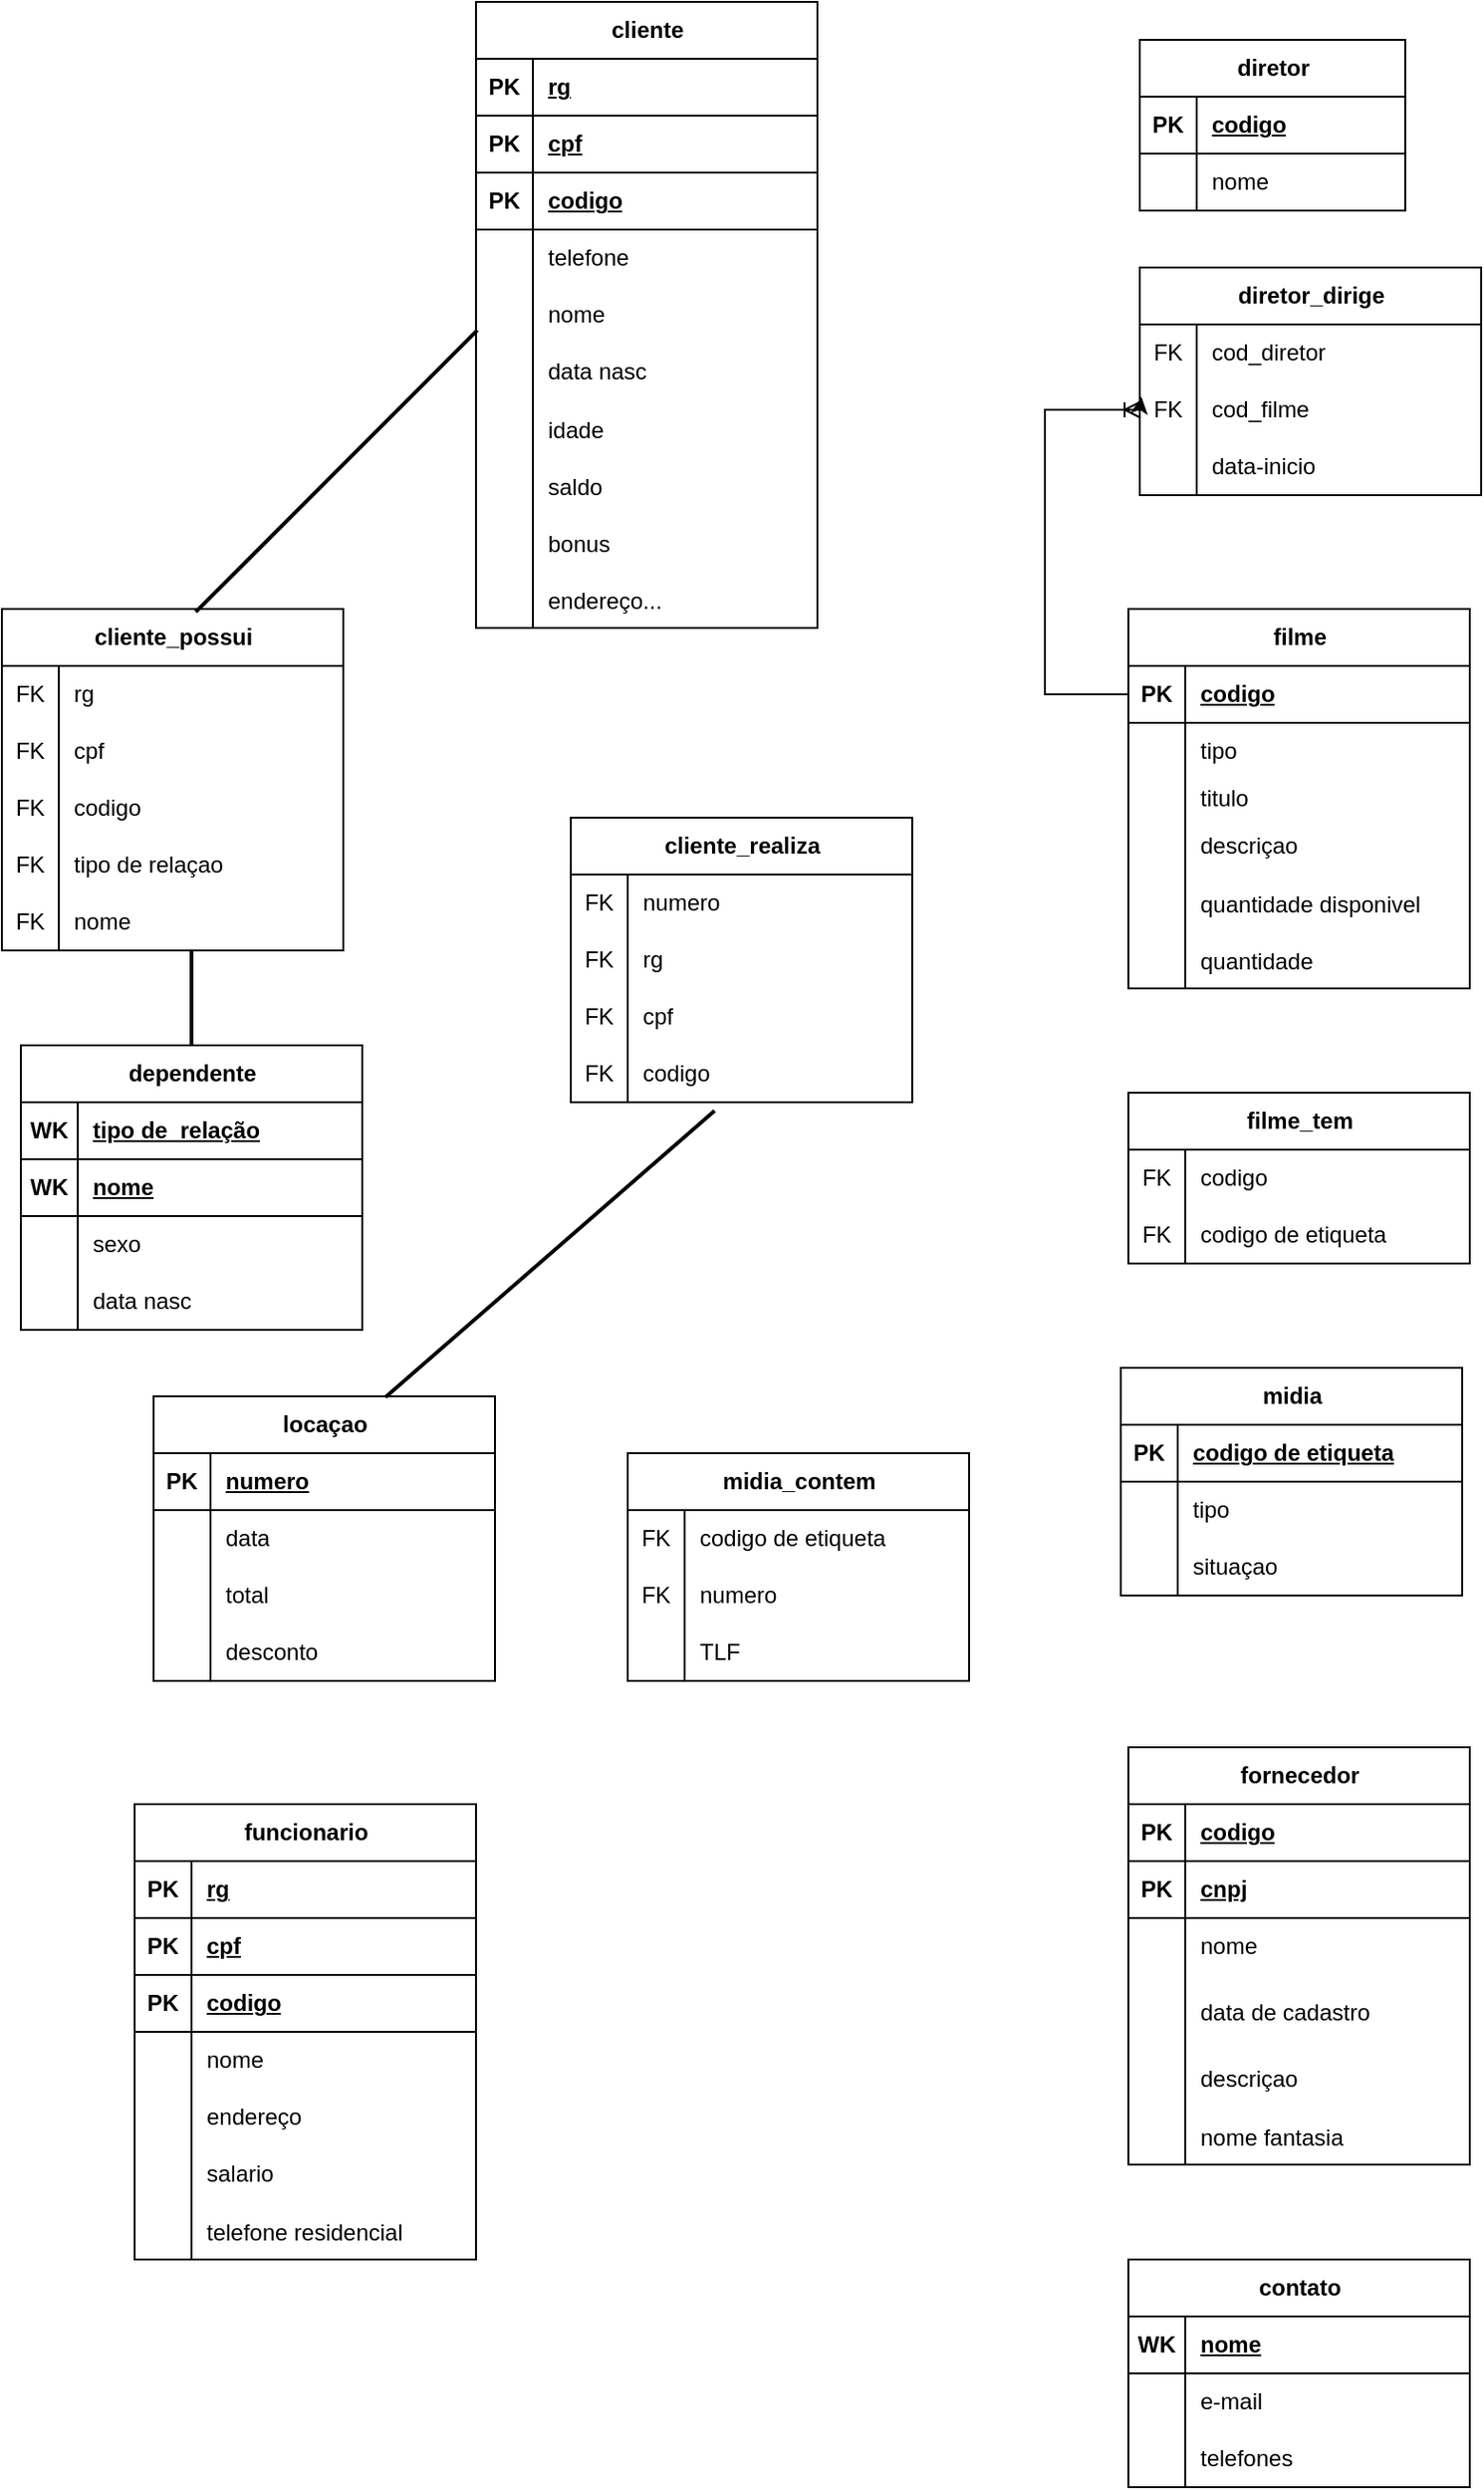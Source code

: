 <mxfile version="22.1.4" type="github">
  <diagram name="Página-1" id="WvEAQhH7m8Yq2kDxBtTd">
    <mxGraphModel dx="1176" dy="550" grid="1" gridSize="10" guides="1" tooltips="1" connect="1" arrows="1" fold="1" page="1" pageScale="1" pageWidth="827" pageHeight="1169" math="0" shadow="0">
      <root>
        <mxCell id="0" />
        <mxCell id="1" parent="0" />
        <mxCell id="h92Wm3A6kgfOm-Ot5xg0-39" value="filme" style="shape=table;startSize=30;container=1;collapsible=1;childLayout=tableLayout;fixedRows=1;rowLines=0;fontStyle=1;align=center;resizeLast=1;html=1;rotation=0;" parent="1" vertex="1">
          <mxGeometry x="604" y="330" width="180" height="200" as="geometry" />
        </mxCell>
        <mxCell id="h92Wm3A6kgfOm-Ot5xg0-40" value="" style="shape=tableRow;horizontal=0;startSize=0;swimlaneHead=0;swimlaneBody=0;fillColor=none;collapsible=0;dropTarget=0;points=[[0,0.5],[1,0.5]];portConstraint=eastwest;top=0;left=0;right=0;bottom=1;" parent="h92Wm3A6kgfOm-Ot5xg0-39" vertex="1">
          <mxGeometry y="30" width="180" height="30" as="geometry" />
        </mxCell>
        <mxCell id="h92Wm3A6kgfOm-Ot5xg0-41" value="PK" style="shape=partialRectangle;connectable=0;fillColor=none;top=0;left=0;bottom=0;right=0;fontStyle=1;overflow=hidden;whiteSpace=wrap;html=1;" parent="h92Wm3A6kgfOm-Ot5xg0-40" vertex="1">
          <mxGeometry width="30" height="30" as="geometry">
            <mxRectangle width="30" height="30" as="alternateBounds" />
          </mxGeometry>
        </mxCell>
        <mxCell id="h92Wm3A6kgfOm-Ot5xg0-42" value="codigo" style="shape=partialRectangle;connectable=0;fillColor=none;top=0;left=0;bottom=0;right=0;align=left;spacingLeft=6;fontStyle=5;overflow=hidden;whiteSpace=wrap;html=1;" parent="h92Wm3A6kgfOm-Ot5xg0-40" vertex="1">
          <mxGeometry x="30" width="150" height="30" as="geometry">
            <mxRectangle width="150" height="30" as="alternateBounds" />
          </mxGeometry>
        </mxCell>
        <mxCell id="h92Wm3A6kgfOm-Ot5xg0-43" value="" style="shape=tableRow;horizontal=0;startSize=0;swimlaneHead=0;swimlaneBody=0;fillColor=none;collapsible=0;dropTarget=0;points=[[0,0.5],[1,0.5]];portConstraint=eastwest;top=0;left=0;right=0;bottom=0;" parent="h92Wm3A6kgfOm-Ot5xg0-39" vertex="1">
          <mxGeometry y="60" width="180" height="30" as="geometry" />
        </mxCell>
        <mxCell id="h92Wm3A6kgfOm-Ot5xg0-44" value="" style="shape=partialRectangle;connectable=0;fillColor=none;top=0;left=0;bottom=0;right=0;editable=1;overflow=hidden;whiteSpace=wrap;html=1;" parent="h92Wm3A6kgfOm-Ot5xg0-43" vertex="1">
          <mxGeometry width="30" height="30" as="geometry">
            <mxRectangle width="30" height="30" as="alternateBounds" />
          </mxGeometry>
        </mxCell>
        <mxCell id="h92Wm3A6kgfOm-Ot5xg0-45" value="tipo" style="shape=partialRectangle;connectable=0;fillColor=none;top=0;left=0;bottom=0;right=0;align=left;spacingLeft=6;overflow=hidden;whiteSpace=wrap;html=1;" parent="h92Wm3A6kgfOm-Ot5xg0-43" vertex="1">
          <mxGeometry x="30" width="150" height="30" as="geometry">
            <mxRectangle width="150" height="30" as="alternateBounds" />
          </mxGeometry>
        </mxCell>
        <mxCell id="h92Wm3A6kgfOm-Ot5xg0-46" value="" style="shape=tableRow;horizontal=0;startSize=0;swimlaneHead=0;swimlaneBody=0;fillColor=none;collapsible=0;dropTarget=0;points=[[0,0.5],[1,0.5]];portConstraint=eastwest;top=0;left=0;right=0;bottom=0;" parent="h92Wm3A6kgfOm-Ot5xg0-39" vertex="1">
          <mxGeometry y="90" width="180" height="20" as="geometry" />
        </mxCell>
        <mxCell id="h92Wm3A6kgfOm-Ot5xg0-47" value="" style="shape=partialRectangle;connectable=0;fillColor=none;top=0;left=0;bottom=0;right=0;editable=1;overflow=hidden;whiteSpace=wrap;html=1;" parent="h92Wm3A6kgfOm-Ot5xg0-46" vertex="1">
          <mxGeometry width="30" height="20" as="geometry">
            <mxRectangle width="30" height="20" as="alternateBounds" />
          </mxGeometry>
        </mxCell>
        <mxCell id="h92Wm3A6kgfOm-Ot5xg0-48" value="titulo" style="shape=partialRectangle;connectable=0;fillColor=none;top=0;left=0;bottom=0;right=0;align=left;spacingLeft=6;overflow=hidden;whiteSpace=wrap;html=1;" parent="h92Wm3A6kgfOm-Ot5xg0-46" vertex="1">
          <mxGeometry x="30" width="150" height="20" as="geometry">
            <mxRectangle width="150" height="20" as="alternateBounds" />
          </mxGeometry>
        </mxCell>
        <mxCell id="h92Wm3A6kgfOm-Ot5xg0-49" value="" style="shape=tableRow;horizontal=0;startSize=0;swimlaneHead=0;swimlaneBody=0;fillColor=none;collapsible=0;dropTarget=0;points=[[0,0.5],[1,0.5]];portConstraint=eastwest;top=0;left=0;right=0;bottom=0;" parent="h92Wm3A6kgfOm-Ot5xg0-39" vertex="1">
          <mxGeometry y="110" width="180" height="30" as="geometry" />
        </mxCell>
        <mxCell id="h92Wm3A6kgfOm-Ot5xg0-50" value="" style="shape=partialRectangle;connectable=0;fillColor=none;top=0;left=0;bottom=0;right=0;editable=1;overflow=hidden;whiteSpace=wrap;html=1;" parent="h92Wm3A6kgfOm-Ot5xg0-49" vertex="1">
          <mxGeometry width="30" height="30" as="geometry">
            <mxRectangle width="30" height="30" as="alternateBounds" />
          </mxGeometry>
        </mxCell>
        <mxCell id="h92Wm3A6kgfOm-Ot5xg0-51" value="descriçao" style="shape=partialRectangle;connectable=0;fillColor=none;top=0;left=0;bottom=0;right=0;align=left;spacingLeft=6;overflow=hidden;whiteSpace=wrap;html=1;" parent="h92Wm3A6kgfOm-Ot5xg0-49" vertex="1">
          <mxGeometry x="30" width="150" height="30" as="geometry">
            <mxRectangle width="150" height="30" as="alternateBounds" />
          </mxGeometry>
        </mxCell>
        <mxCell id="h92Wm3A6kgfOm-Ot5xg0-125" value="" style="shape=tableRow;horizontal=0;startSize=0;swimlaneHead=0;swimlaneBody=0;fillColor=none;collapsible=0;dropTarget=0;points=[[0,0.5],[1,0.5]];portConstraint=eastwest;top=0;left=0;right=0;bottom=0;" parent="h92Wm3A6kgfOm-Ot5xg0-39" vertex="1">
          <mxGeometry y="140" width="180" height="30" as="geometry" />
        </mxCell>
        <mxCell id="h92Wm3A6kgfOm-Ot5xg0-126" value="" style="shape=partialRectangle;connectable=0;fillColor=none;top=0;left=0;bottom=0;right=0;editable=1;overflow=hidden;" parent="h92Wm3A6kgfOm-Ot5xg0-125" vertex="1">
          <mxGeometry width="30" height="30" as="geometry">
            <mxRectangle width="30" height="30" as="alternateBounds" />
          </mxGeometry>
        </mxCell>
        <mxCell id="h92Wm3A6kgfOm-Ot5xg0-127" value="quantidade disponivel" style="shape=partialRectangle;connectable=0;fillColor=none;top=0;left=0;bottom=0;right=0;align=left;spacingLeft=6;overflow=hidden;" parent="h92Wm3A6kgfOm-Ot5xg0-125" vertex="1">
          <mxGeometry x="30" width="150" height="30" as="geometry">
            <mxRectangle width="150" height="30" as="alternateBounds" />
          </mxGeometry>
        </mxCell>
        <mxCell id="h92Wm3A6kgfOm-Ot5xg0-118" value="" style="shape=tableRow;horizontal=0;startSize=0;swimlaneHead=0;swimlaneBody=0;fillColor=none;collapsible=0;dropTarget=0;points=[[0,0.5],[1,0.5]];portConstraint=eastwest;top=0;left=0;right=0;bottom=0;" parent="h92Wm3A6kgfOm-Ot5xg0-39" vertex="1">
          <mxGeometry y="170" width="180" height="30" as="geometry" />
        </mxCell>
        <mxCell id="h92Wm3A6kgfOm-Ot5xg0-119" value="" style="shape=partialRectangle;connectable=0;fillColor=none;top=0;left=0;bottom=0;right=0;editable=1;overflow=hidden;" parent="h92Wm3A6kgfOm-Ot5xg0-118" vertex="1">
          <mxGeometry width="30" height="30" as="geometry">
            <mxRectangle width="30" height="30" as="alternateBounds" />
          </mxGeometry>
        </mxCell>
        <mxCell id="h92Wm3A6kgfOm-Ot5xg0-120" value="quantidade" style="shape=partialRectangle;connectable=0;fillColor=none;top=0;left=0;bottom=0;right=0;align=left;spacingLeft=6;overflow=hidden;" parent="h92Wm3A6kgfOm-Ot5xg0-118" vertex="1">
          <mxGeometry x="30" width="150" height="30" as="geometry">
            <mxRectangle width="150" height="30" as="alternateBounds" />
          </mxGeometry>
        </mxCell>
        <mxCell id="h92Wm3A6kgfOm-Ot5xg0-52" value="locaçao" style="shape=table;startSize=30;container=1;collapsible=1;childLayout=tableLayout;fixedRows=1;rowLines=0;fontStyle=1;align=center;resizeLast=1;html=1;" parent="1" vertex="1">
          <mxGeometry x="90" y="745" width="180" height="150" as="geometry" />
        </mxCell>
        <mxCell id="h92Wm3A6kgfOm-Ot5xg0-53" value="" style="shape=tableRow;horizontal=0;startSize=0;swimlaneHead=0;swimlaneBody=0;fillColor=none;collapsible=0;dropTarget=0;points=[[0,0.5],[1,0.5]];portConstraint=eastwest;top=0;left=0;right=0;bottom=1;" parent="h92Wm3A6kgfOm-Ot5xg0-52" vertex="1">
          <mxGeometry y="30" width="180" height="30" as="geometry" />
        </mxCell>
        <mxCell id="h92Wm3A6kgfOm-Ot5xg0-54" value="PK" style="shape=partialRectangle;connectable=0;fillColor=none;top=0;left=0;bottom=0;right=0;fontStyle=1;overflow=hidden;whiteSpace=wrap;html=1;" parent="h92Wm3A6kgfOm-Ot5xg0-53" vertex="1">
          <mxGeometry width="30" height="30" as="geometry">
            <mxRectangle width="30" height="30" as="alternateBounds" />
          </mxGeometry>
        </mxCell>
        <mxCell id="h92Wm3A6kgfOm-Ot5xg0-55" value="numero" style="shape=partialRectangle;connectable=0;fillColor=none;top=0;left=0;bottom=0;right=0;align=left;spacingLeft=6;fontStyle=5;overflow=hidden;whiteSpace=wrap;html=1;" parent="h92Wm3A6kgfOm-Ot5xg0-53" vertex="1">
          <mxGeometry x="30" width="150" height="30" as="geometry">
            <mxRectangle width="150" height="30" as="alternateBounds" />
          </mxGeometry>
        </mxCell>
        <mxCell id="h92Wm3A6kgfOm-Ot5xg0-56" value="" style="shape=tableRow;horizontal=0;startSize=0;swimlaneHead=0;swimlaneBody=0;fillColor=none;collapsible=0;dropTarget=0;points=[[0,0.5],[1,0.5]];portConstraint=eastwest;top=0;left=0;right=0;bottom=0;" parent="h92Wm3A6kgfOm-Ot5xg0-52" vertex="1">
          <mxGeometry y="60" width="180" height="30" as="geometry" />
        </mxCell>
        <mxCell id="h92Wm3A6kgfOm-Ot5xg0-57" value="" style="shape=partialRectangle;connectable=0;fillColor=none;top=0;left=0;bottom=0;right=0;editable=1;overflow=hidden;whiteSpace=wrap;html=1;" parent="h92Wm3A6kgfOm-Ot5xg0-56" vertex="1">
          <mxGeometry width="30" height="30" as="geometry">
            <mxRectangle width="30" height="30" as="alternateBounds" />
          </mxGeometry>
        </mxCell>
        <mxCell id="h92Wm3A6kgfOm-Ot5xg0-58" value="data" style="shape=partialRectangle;connectable=0;fillColor=none;top=0;left=0;bottom=0;right=0;align=left;spacingLeft=6;overflow=hidden;whiteSpace=wrap;html=1;" parent="h92Wm3A6kgfOm-Ot5xg0-56" vertex="1">
          <mxGeometry x="30" width="150" height="30" as="geometry">
            <mxRectangle width="150" height="30" as="alternateBounds" />
          </mxGeometry>
        </mxCell>
        <mxCell id="h92Wm3A6kgfOm-Ot5xg0-59" value="" style="shape=tableRow;horizontal=0;startSize=0;swimlaneHead=0;swimlaneBody=0;fillColor=none;collapsible=0;dropTarget=0;points=[[0,0.5],[1,0.5]];portConstraint=eastwest;top=0;left=0;right=0;bottom=0;" parent="h92Wm3A6kgfOm-Ot5xg0-52" vertex="1">
          <mxGeometry y="90" width="180" height="30" as="geometry" />
        </mxCell>
        <mxCell id="h92Wm3A6kgfOm-Ot5xg0-60" value="" style="shape=partialRectangle;connectable=0;fillColor=none;top=0;left=0;bottom=0;right=0;editable=1;overflow=hidden;whiteSpace=wrap;html=1;" parent="h92Wm3A6kgfOm-Ot5xg0-59" vertex="1">
          <mxGeometry width="30" height="30" as="geometry">
            <mxRectangle width="30" height="30" as="alternateBounds" />
          </mxGeometry>
        </mxCell>
        <mxCell id="h92Wm3A6kgfOm-Ot5xg0-61" value="total" style="shape=partialRectangle;connectable=0;fillColor=none;top=0;left=0;bottom=0;right=0;align=left;spacingLeft=6;overflow=hidden;whiteSpace=wrap;html=1;" parent="h92Wm3A6kgfOm-Ot5xg0-59" vertex="1">
          <mxGeometry x="30" width="150" height="30" as="geometry">
            <mxRectangle width="150" height="30" as="alternateBounds" />
          </mxGeometry>
        </mxCell>
        <mxCell id="h92Wm3A6kgfOm-Ot5xg0-62" value="" style="shape=tableRow;horizontal=0;startSize=0;swimlaneHead=0;swimlaneBody=0;fillColor=none;collapsible=0;dropTarget=0;points=[[0,0.5],[1,0.5]];portConstraint=eastwest;top=0;left=0;right=0;bottom=0;" parent="h92Wm3A6kgfOm-Ot5xg0-52" vertex="1">
          <mxGeometry y="120" width="180" height="30" as="geometry" />
        </mxCell>
        <mxCell id="h92Wm3A6kgfOm-Ot5xg0-63" value="" style="shape=partialRectangle;connectable=0;fillColor=none;top=0;left=0;bottom=0;right=0;editable=1;overflow=hidden;whiteSpace=wrap;html=1;" parent="h92Wm3A6kgfOm-Ot5xg0-62" vertex="1">
          <mxGeometry width="30" height="30" as="geometry">
            <mxRectangle width="30" height="30" as="alternateBounds" />
          </mxGeometry>
        </mxCell>
        <mxCell id="h92Wm3A6kgfOm-Ot5xg0-64" value="desconto" style="shape=partialRectangle;connectable=0;fillColor=none;top=0;left=0;bottom=0;right=0;align=left;spacingLeft=6;overflow=hidden;whiteSpace=wrap;html=1;" parent="h92Wm3A6kgfOm-Ot5xg0-62" vertex="1">
          <mxGeometry x="30" width="150" height="30" as="geometry">
            <mxRectangle width="150" height="30" as="alternateBounds" />
          </mxGeometry>
        </mxCell>
        <mxCell id="h92Wm3A6kgfOm-Ot5xg0-78" value="midia" style="shape=table;startSize=30;container=1;collapsible=1;childLayout=tableLayout;fixedRows=1;rowLines=0;fontStyle=1;align=center;resizeLast=1;html=1;" parent="1" vertex="1">
          <mxGeometry x="600" y="730" width="180" height="120" as="geometry" />
        </mxCell>
        <mxCell id="h92Wm3A6kgfOm-Ot5xg0-79" value="" style="shape=tableRow;horizontal=0;startSize=0;swimlaneHead=0;swimlaneBody=0;fillColor=none;collapsible=0;dropTarget=0;points=[[0,0.5],[1,0.5]];portConstraint=eastwest;top=0;left=0;right=0;bottom=1;" parent="h92Wm3A6kgfOm-Ot5xg0-78" vertex="1">
          <mxGeometry y="30" width="180" height="30" as="geometry" />
        </mxCell>
        <mxCell id="h92Wm3A6kgfOm-Ot5xg0-80" value="PK" style="shape=partialRectangle;connectable=0;fillColor=none;top=0;left=0;bottom=0;right=0;fontStyle=1;overflow=hidden;whiteSpace=wrap;html=1;" parent="h92Wm3A6kgfOm-Ot5xg0-79" vertex="1">
          <mxGeometry width="30" height="30" as="geometry">
            <mxRectangle width="30" height="30" as="alternateBounds" />
          </mxGeometry>
        </mxCell>
        <mxCell id="h92Wm3A6kgfOm-Ot5xg0-81" value="codigo de etiqueta" style="shape=partialRectangle;connectable=0;fillColor=none;top=0;left=0;bottom=0;right=0;align=left;spacingLeft=6;fontStyle=5;overflow=hidden;whiteSpace=wrap;html=1;" parent="h92Wm3A6kgfOm-Ot5xg0-79" vertex="1">
          <mxGeometry x="30" width="150" height="30" as="geometry">
            <mxRectangle width="150" height="30" as="alternateBounds" />
          </mxGeometry>
        </mxCell>
        <mxCell id="h92Wm3A6kgfOm-Ot5xg0-82" value="" style="shape=tableRow;horizontal=0;startSize=0;swimlaneHead=0;swimlaneBody=0;fillColor=none;collapsible=0;dropTarget=0;points=[[0,0.5],[1,0.5]];portConstraint=eastwest;top=0;left=0;right=0;bottom=0;" parent="h92Wm3A6kgfOm-Ot5xg0-78" vertex="1">
          <mxGeometry y="60" width="180" height="30" as="geometry" />
        </mxCell>
        <mxCell id="h92Wm3A6kgfOm-Ot5xg0-83" value="" style="shape=partialRectangle;connectable=0;fillColor=none;top=0;left=0;bottom=0;right=0;editable=1;overflow=hidden;whiteSpace=wrap;html=1;" parent="h92Wm3A6kgfOm-Ot5xg0-82" vertex="1">
          <mxGeometry width="30" height="30" as="geometry">
            <mxRectangle width="30" height="30" as="alternateBounds" />
          </mxGeometry>
        </mxCell>
        <mxCell id="h92Wm3A6kgfOm-Ot5xg0-84" value="tipo" style="shape=partialRectangle;connectable=0;fillColor=none;top=0;left=0;bottom=0;right=0;align=left;spacingLeft=6;overflow=hidden;whiteSpace=wrap;html=1;" parent="h92Wm3A6kgfOm-Ot5xg0-82" vertex="1">
          <mxGeometry x="30" width="150" height="30" as="geometry">
            <mxRectangle width="150" height="30" as="alternateBounds" />
          </mxGeometry>
        </mxCell>
        <mxCell id="h92Wm3A6kgfOm-Ot5xg0-85" value="" style="shape=tableRow;horizontal=0;startSize=0;swimlaneHead=0;swimlaneBody=0;fillColor=none;collapsible=0;dropTarget=0;points=[[0,0.5],[1,0.5]];portConstraint=eastwest;top=0;left=0;right=0;bottom=0;" parent="h92Wm3A6kgfOm-Ot5xg0-78" vertex="1">
          <mxGeometry y="90" width="180" height="30" as="geometry" />
        </mxCell>
        <mxCell id="h92Wm3A6kgfOm-Ot5xg0-86" value="" style="shape=partialRectangle;connectable=0;fillColor=none;top=0;left=0;bottom=0;right=0;editable=1;overflow=hidden;whiteSpace=wrap;html=1;" parent="h92Wm3A6kgfOm-Ot5xg0-85" vertex="1">
          <mxGeometry width="30" height="30" as="geometry">
            <mxRectangle width="30" height="30" as="alternateBounds" />
          </mxGeometry>
        </mxCell>
        <mxCell id="h92Wm3A6kgfOm-Ot5xg0-87" value="situaçao" style="shape=partialRectangle;connectable=0;fillColor=none;top=0;left=0;bottom=0;right=0;align=left;spacingLeft=6;overflow=hidden;whiteSpace=wrap;html=1;" parent="h92Wm3A6kgfOm-Ot5xg0-85" vertex="1">
          <mxGeometry x="30" width="150" height="30" as="geometry">
            <mxRectangle width="150" height="30" as="alternateBounds" />
          </mxGeometry>
        </mxCell>
        <mxCell id="h92Wm3A6kgfOm-Ot5xg0-65" value="diretor" style="shape=table;startSize=30;container=1;collapsible=1;childLayout=tableLayout;fixedRows=1;rowLines=0;fontStyle=1;align=center;resizeLast=1;html=1;" parent="1" vertex="1">
          <mxGeometry x="610" y="30" width="140" height="90" as="geometry" />
        </mxCell>
        <mxCell id="h92Wm3A6kgfOm-Ot5xg0-66" value="" style="shape=tableRow;horizontal=0;startSize=0;swimlaneHead=0;swimlaneBody=0;fillColor=none;collapsible=0;dropTarget=0;points=[[0,0.5],[1,0.5]];portConstraint=eastwest;top=0;left=0;right=0;bottom=1;" parent="h92Wm3A6kgfOm-Ot5xg0-65" vertex="1">
          <mxGeometry y="30" width="140" height="30" as="geometry" />
        </mxCell>
        <mxCell id="h92Wm3A6kgfOm-Ot5xg0-67" value="PK" style="shape=partialRectangle;connectable=0;fillColor=none;top=0;left=0;bottom=0;right=0;fontStyle=1;overflow=hidden;whiteSpace=wrap;html=1;" parent="h92Wm3A6kgfOm-Ot5xg0-66" vertex="1">
          <mxGeometry width="30" height="30" as="geometry">
            <mxRectangle width="30" height="30" as="alternateBounds" />
          </mxGeometry>
        </mxCell>
        <mxCell id="h92Wm3A6kgfOm-Ot5xg0-68" value="codigo" style="shape=partialRectangle;connectable=0;fillColor=none;top=0;left=0;bottom=0;right=0;align=left;spacingLeft=6;fontStyle=5;overflow=hidden;whiteSpace=wrap;html=1;" parent="h92Wm3A6kgfOm-Ot5xg0-66" vertex="1">
          <mxGeometry x="30" width="110" height="30" as="geometry">
            <mxRectangle width="110" height="30" as="alternateBounds" />
          </mxGeometry>
        </mxCell>
        <mxCell id="h92Wm3A6kgfOm-Ot5xg0-69" value="" style="shape=tableRow;horizontal=0;startSize=0;swimlaneHead=0;swimlaneBody=0;fillColor=none;collapsible=0;dropTarget=0;points=[[0,0.5],[1,0.5]];portConstraint=eastwest;top=0;left=0;right=0;bottom=0;" parent="h92Wm3A6kgfOm-Ot5xg0-65" vertex="1">
          <mxGeometry y="60" width="140" height="30" as="geometry" />
        </mxCell>
        <mxCell id="h92Wm3A6kgfOm-Ot5xg0-70" value="" style="shape=partialRectangle;connectable=0;fillColor=none;top=0;left=0;bottom=0;right=0;editable=1;overflow=hidden;whiteSpace=wrap;html=1;" parent="h92Wm3A6kgfOm-Ot5xg0-69" vertex="1">
          <mxGeometry width="30" height="30" as="geometry">
            <mxRectangle width="30" height="30" as="alternateBounds" />
          </mxGeometry>
        </mxCell>
        <mxCell id="h92Wm3A6kgfOm-Ot5xg0-71" value="nome" style="shape=partialRectangle;connectable=0;fillColor=none;top=0;left=0;bottom=0;right=0;align=left;spacingLeft=6;overflow=hidden;whiteSpace=wrap;html=1;" parent="h92Wm3A6kgfOm-Ot5xg0-69" vertex="1">
          <mxGeometry x="30" width="110" height="30" as="geometry">
            <mxRectangle width="110" height="30" as="alternateBounds" />
          </mxGeometry>
        </mxCell>
        <mxCell id="h92Wm3A6kgfOm-Ot5xg0-91" value="" style="shape=tableRow;horizontal=0;startSize=0;swimlaneHead=0;swimlaneBody=0;fillColor=none;collapsible=0;dropTarget=0;points=[[0,0.5],[1,0.5]];portConstraint=eastwest;top=0;left=0;right=0;bottom=0;" parent="1" vertex="1">
          <mxGeometry x="424" y="620" width="180" height="30" as="geometry" />
        </mxCell>
        <mxCell id="h92Wm3A6kgfOm-Ot5xg0-92" value="" style="shape=partialRectangle;connectable=0;fillColor=none;top=0;left=0;bottom=0;right=0;editable=1;overflow=hidden;whiteSpace=wrap;html=1;" parent="h92Wm3A6kgfOm-Ot5xg0-91" vertex="1">
          <mxGeometry width="30" height="30" as="geometry">
            <mxRectangle width="30" height="30" as="alternateBounds" />
          </mxGeometry>
        </mxCell>
        <mxCell id="h92Wm3A6kgfOm-Ot5xg0-94" value="" style="shape=tableRow;horizontal=0;startSize=0;swimlaneHead=0;swimlaneBody=0;fillColor=none;collapsible=0;dropTarget=0;points=[[0,0.5],[1,0.5]];portConstraint=eastwest;top=0;left=0;right=0;bottom=0;" parent="1" vertex="1">
          <mxGeometry x="400" y="660" width="180" height="30" as="geometry" />
        </mxCell>
        <mxCell id="h92Wm3A6kgfOm-Ot5xg0-111" value="" style="shape=tableRow;horizontal=0;startSize=0;swimlaneHead=0;swimlaneBody=0;fillColor=none;collapsible=0;dropTarget=0;points=[[0,0.5],[1,0.5]];portConstraint=eastwest;top=0;left=0;right=0;bottom=0;" parent="1" vertex="1">
          <mxGeometry x="390" y="650" width="180" height="30" as="geometry" />
        </mxCell>
        <mxCell id="h92Wm3A6kgfOm-Ot5xg0-128" value="cliente" style="shape=table;startSize=30;container=1;collapsible=1;childLayout=tableLayout;fixedRows=1;rowLines=0;fontStyle=1;align=center;resizeLast=1;html=1;" parent="1" vertex="1">
          <mxGeometry x="260" y="10" width="180" height="330" as="geometry" />
        </mxCell>
        <mxCell id="h92Wm3A6kgfOm-Ot5xg0-129" value="" style="shape=tableRow;horizontal=0;startSize=0;swimlaneHead=0;swimlaneBody=0;fillColor=none;collapsible=0;dropTarget=0;points=[[0,0.5],[1,0.5]];portConstraint=eastwest;top=0;left=0;right=0;bottom=1;" parent="h92Wm3A6kgfOm-Ot5xg0-128" vertex="1">
          <mxGeometry y="30" width="180" height="30" as="geometry" />
        </mxCell>
        <mxCell id="h92Wm3A6kgfOm-Ot5xg0-130" value="PK" style="shape=partialRectangle;connectable=0;fillColor=none;top=0;left=0;bottom=0;right=0;fontStyle=1;overflow=hidden;whiteSpace=wrap;html=1;" parent="h92Wm3A6kgfOm-Ot5xg0-129" vertex="1">
          <mxGeometry width="30" height="30" as="geometry">
            <mxRectangle width="30" height="30" as="alternateBounds" />
          </mxGeometry>
        </mxCell>
        <mxCell id="h92Wm3A6kgfOm-Ot5xg0-131" value="rg" style="shape=partialRectangle;connectable=0;fillColor=none;top=0;left=0;bottom=0;right=0;align=left;spacingLeft=6;fontStyle=5;overflow=hidden;whiteSpace=wrap;html=1;" parent="h92Wm3A6kgfOm-Ot5xg0-129" vertex="1">
          <mxGeometry x="30" width="150" height="30" as="geometry">
            <mxRectangle width="150" height="30" as="alternateBounds" />
          </mxGeometry>
        </mxCell>
        <mxCell id="h92Wm3A6kgfOm-Ot5xg0-142" value="" style="shape=tableRow;horizontal=0;startSize=0;swimlaneHead=0;swimlaneBody=0;fillColor=none;collapsible=0;dropTarget=0;points=[[0,0.5],[1,0.5]];portConstraint=eastwest;top=0;left=0;right=0;bottom=1;" parent="h92Wm3A6kgfOm-Ot5xg0-128" vertex="1">
          <mxGeometry y="60" width="180" height="30" as="geometry" />
        </mxCell>
        <mxCell id="h92Wm3A6kgfOm-Ot5xg0-143" value="PK" style="shape=partialRectangle;connectable=0;fillColor=none;top=0;left=0;bottom=0;right=0;fontStyle=1;overflow=hidden;whiteSpace=wrap;html=1;" parent="h92Wm3A6kgfOm-Ot5xg0-142" vertex="1">
          <mxGeometry width="30" height="30" as="geometry">
            <mxRectangle width="30" height="30" as="alternateBounds" />
          </mxGeometry>
        </mxCell>
        <mxCell id="h92Wm3A6kgfOm-Ot5xg0-144" value="cpf" style="shape=partialRectangle;connectable=0;fillColor=none;top=0;left=0;bottom=0;right=0;align=left;spacingLeft=6;fontStyle=5;overflow=hidden;whiteSpace=wrap;html=1;" parent="h92Wm3A6kgfOm-Ot5xg0-142" vertex="1">
          <mxGeometry x="30" width="150" height="30" as="geometry">
            <mxRectangle width="150" height="30" as="alternateBounds" />
          </mxGeometry>
        </mxCell>
        <mxCell id="h92Wm3A6kgfOm-Ot5xg0-146" value="" style="shape=tableRow;horizontal=0;startSize=0;swimlaneHead=0;swimlaneBody=0;fillColor=none;collapsible=0;dropTarget=0;points=[[0,0.5],[1,0.5]];portConstraint=eastwest;top=0;left=0;right=0;bottom=1;" parent="h92Wm3A6kgfOm-Ot5xg0-128" vertex="1">
          <mxGeometry y="90" width="180" height="30" as="geometry" />
        </mxCell>
        <mxCell id="h92Wm3A6kgfOm-Ot5xg0-147" value="PK" style="shape=partialRectangle;connectable=0;fillColor=none;top=0;left=0;bottom=0;right=0;fontStyle=1;overflow=hidden;whiteSpace=wrap;html=1;" parent="h92Wm3A6kgfOm-Ot5xg0-146" vertex="1">
          <mxGeometry width="30" height="30" as="geometry">
            <mxRectangle width="30" height="30" as="alternateBounds" />
          </mxGeometry>
        </mxCell>
        <mxCell id="h92Wm3A6kgfOm-Ot5xg0-148" value="codigo" style="shape=partialRectangle;connectable=0;fillColor=none;top=0;left=0;bottom=0;right=0;align=left;spacingLeft=6;fontStyle=5;overflow=hidden;whiteSpace=wrap;html=1;" parent="h92Wm3A6kgfOm-Ot5xg0-146" vertex="1">
          <mxGeometry x="30" width="150" height="30" as="geometry">
            <mxRectangle width="150" height="30" as="alternateBounds" />
          </mxGeometry>
        </mxCell>
        <mxCell id="h92Wm3A6kgfOm-Ot5xg0-132" value="" style="shape=tableRow;horizontal=0;startSize=0;swimlaneHead=0;swimlaneBody=0;fillColor=none;collapsible=0;dropTarget=0;points=[[0,0.5],[1,0.5]];portConstraint=eastwest;top=0;left=0;right=0;bottom=0;" parent="h92Wm3A6kgfOm-Ot5xg0-128" vertex="1">
          <mxGeometry y="120" width="180" height="30" as="geometry" />
        </mxCell>
        <mxCell id="h92Wm3A6kgfOm-Ot5xg0-133" value="" style="shape=partialRectangle;connectable=0;fillColor=none;top=0;left=0;bottom=0;right=0;editable=1;overflow=hidden;whiteSpace=wrap;html=1;" parent="h92Wm3A6kgfOm-Ot5xg0-132" vertex="1">
          <mxGeometry width="30" height="30" as="geometry">
            <mxRectangle width="30" height="30" as="alternateBounds" />
          </mxGeometry>
        </mxCell>
        <mxCell id="h92Wm3A6kgfOm-Ot5xg0-134" value="telefone" style="shape=partialRectangle;connectable=0;fillColor=none;top=0;left=0;bottom=0;right=0;align=left;spacingLeft=6;overflow=hidden;whiteSpace=wrap;html=1;" parent="h92Wm3A6kgfOm-Ot5xg0-132" vertex="1">
          <mxGeometry x="30" width="150" height="30" as="geometry">
            <mxRectangle width="150" height="30" as="alternateBounds" />
          </mxGeometry>
        </mxCell>
        <mxCell id="h92Wm3A6kgfOm-Ot5xg0-135" value="" style="shape=tableRow;horizontal=0;startSize=0;swimlaneHead=0;swimlaneBody=0;fillColor=none;collapsible=0;dropTarget=0;points=[[0,0.5],[1,0.5]];portConstraint=eastwest;top=0;left=0;right=0;bottom=0;" parent="h92Wm3A6kgfOm-Ot5xg0-128" vertex="1">
          <mxGeometry y="150" width="180" height="30" as="geometry" />
        </mxCell>
        <mxCell id="h92Wm3A6kgfOm-Ot5xg0-136" value="" style="shape=partialRectangle;connectable=0;fillColor=none;top=0;left=0;bottom=0;right=0;editable=1;overflow=hidden;whiteSpace=wrap;html=1;" parent="h92Wm3A6kgfOm-Ot5xg0-135" vertex="1">
          <mxGeometry width="30" height="30" as="geometry">
            <mxRectangle width="30" height="30" as="alternateBounds" />
          </mxGeometry>
        </mxCell>
        <mxCell id="h92Wm3A6kgfOm-Ot5xg0-137" value="nome" style="shape=partialRectangle;connectable=0;fillColor=none;top=0;left=0;bottom=0;right=0;align=left;spacingLeft=6;overflow=hidden;whiteSpace=wrap;html=1;" parent="h92Wm3A6kgfOm-Ot5xg0-135" vertex="1">
          <mxGeometry x="30" width="150" height="30" as="geometry">
            <mxRectangle width="150" height="30" as="alternateBounds" />
          </mxGeometry>
        </mxCell>
        <mxCell id="h92Wm3A6kgfOm-Ot5xg0-138" value="" style="shape=tableRow;horizontal=0;startSize=0;swimlaneHead=0;swimlaneBody=0;fillColor=none;collapsible=0;dropTarget=0;points=[[0,0.5],[1,0.5]];portConstraint=eastwest;top=0;left=0;right=0;bottom=0;" parent="h92Wm3A6kgfOm-Ot5xg0-128" vertex="1">
          <mxGeometry y="180" width="180" height="30" as="geometry" />
        </mxCell>
        <mxCell id="h92Wm3A6kgfOm-Ot5xg0-139" value="" style="shape=partialRectangle;connectable=0;fillColor=none;top=0;left=0;bottom=0;right=0;editable=1;overflow=hidden;whiteSpace=wrap;html=1;" parent="h92Wm3A6kgfOm-Ot5xg0-138" vertex="1">
          <mxGeometry width="30" height="30" as="geometry">
            <mxRectangle width="30" height="30" as="alternateBounds" />
          </mxGeometry>
        </mxCell>
        <mxCell id="h92Wm3A6kgfOm-Ot5xg0-140" value="data nasc" style="shape=partialRectangle;connectable=0;fillColor=none;top=0;left=0;bottom=0;right=0;align=left;spacingLeft=6;overflow=hidden;whiteSpace=wrap;html=1;" parent="h92Wm3A6kgfOm-Ot5xg0-138" vertex="1">
          <mxGeometry x="30" width="150" height="30" as="geometry">
            <mxRectangle width="150" height="30" as="alternateBounds" />
          </mxGeometry>
        </mxCell>
        <mxCell id="h92Wm3A6kgfOm-Ot5xg0-150" value="" style="shape=tableRow;horizontal=0;startSize=0;swimlaneHead=0;swimlaneBody=0;fillColor=none;collapsible=0;dropTarget=0;points=[[0,0.5],[1,0.5]];portConstraint=eastwest;top=0;left=0;right=0;bottom=0;" parent="h92Wm3A6kgfOm-Ot5xg0-128" vertex="1">
          <mxGeometry y="210" width="180" height="30" as="geometry" />
        </mxCell>
        <mxCell id="h92Wm3A6kgfOm-Ot5xg0-151" value="" style="shape=partialRectangle;connectable=0;fillColor=none;top=0;left=0;bottom=0;right=0;editable=1;overflow=hidden;" parent="h92Wm3A6kgfOm-Ot5xg0-150" vertex="1">
          <mxGeometry width="30" height="30" as="geometry">
            <mxRectangle width="30" height="30" as="alternateBounds" />
          </mxGeometry>
        </mxCell>
        <mxCell id="h92Wm3A6kgfOm-Ot5xg0-152" value="idade" style="shape=partialRectangle;connectable=0;fillColor=none;top=0;left=0;bottom=0;right=0;align=left;spacingLeft=6;overflow=hidden;" parent="h92Wm3A6kgfOm-Ot5xg0-150" vertex="1">
          <mxGeometry x="30" width="150" height="30" as="geometry">
            <mxRectangle width="150" height="30" as="alternateBounds" />
          </mxGeometry>
        </mxCell>
        <mxCell id="h92Wm3A6kgfOm-Ot5xg0-158" value="" style="shape=tableRow;horizontal=0;startSize=0;swimlaneHead=0;swimlaneBody=0;fillColor=none;collapsible=0;dropTarget=0;points=[[0,0.5],[1,0.5]];portConstraint=eastwest;top=0;left=0;right=0;bottom=0;" parent="h92Wm3A6kgfOm-Ot5xg0-128" vertex="1">
          <mxGeometry y="240" width="180" height="30" as="geometry" />
        </mxCell>
        <mxCell id="h92Wm3A6kgfOm-Ot5xg0-159" value="" style="shape=partialRectangle;connectable=0;fillColor=none;top=0;left=0;bottom=0;right=0;editable=1;overflow=hidden;" parent="h92Wm3A6kgfOm-Ot5xg0-158" vertex="1">
          <mxGeometry width="30" height="30" as="geometry">
            <mxRectangle width="30" height="30" as="alternateBounds" />
          </mxGeometry>
        </mxCell>
        <mxCell id="h92Wm3A6kgfOm-Ot5xg0-160" value="saldo" style="shape=partialRectangle;connectable=0;fillColor=none;top=0;left=0;bottom=0;right=0;align=left;spacingLeft=6;overflow=hidden;" parent="h92Wm3A6kgfOm-Ot5xg0-158" vertex="1">
          <mxGeometry x="30" width="150" height="30" as="geometry">
            <mxRectangle width="150" height="30" as="alternateBounds" />
          </mxGeometry>
        </mxCell>
        <mxCell id="h92Wm3A6kgfOm-Ot5xg0-154" value="" style="shape=tableRow;horizontal=0;startSize=0;swimlaneHead=0;swimlaneBody=0;fillColor=none;collapsible=0;dropTarget=0;points=[[0,0.5],[1,0.5]];portConstraint=eastwest;top=0;left=0;right=0;bottom=0;" parent="h92Wm3A6kgfOm-Ot5xg0-128" vertex="1">
          <mxGeometry y="270" width="180" height="30" as="geometry" />
        </mxCell>
        <mxCell id="h92Wm3A6kgfOm-Ot5xg0-155" value="" style="shape=partialRectangle;connectable=0;fillColor=none;top=0;left=0;bottom=0;right=0;editable=1;overflow=hidden;" parent="h92Wm3A6kgfOm-Ot5xg0-154" vertex="1">
          <mxGeometry width="30" height="30" as="geometry">
            <mxRectangle width="30" height="30" as="alternateBounds" />
          </mxGeometry>
        </mxCell>
        <mxCell id="h92Wm3A6kgfOm-Ot5xg0-156" value="bonus" style="shape=partialRectangle;connectable=0;fillColor=none;top=0;left=0;bottom=0;right=0;align=left;spacingLeft=6;overflow=hidden;" parent="h92Wm3A6kgfOm-Ot5xg0-154" vertex="1">
          <mxGeometry x="30" width="150" height="30" as="geometry">
            <mxRectangle width="150" height="30" as="alternateBounds" />
          </mxGeometry>
        </mxCell>
        <mxCell id="h92Wm3A6kgfOm-Ot5xg0-162" value="" style="shape=tableRow;horizontal=0;startSize=0;swimlaneHead=0;swimlaneBody=0;fillColor=none;collapsible=0;dropTarget=0;points=[[0,0.5],[1,0.5]];portConstraint=eastwest;top=0;left=0;right=0;bottom=0;" parent="h92Wm3A6kgfOm-Ot5xg0-128" vertex="1">
          <mxGeometry y="300" width="180" height="30" as="geometry" />
        </mxCell>
        <mxCell id="h92Wm3A6kgfOm-Ot5xg0-163" value="" style="shape=partialRectangle;connectable=0;fillColor=none;top=0;left=0;bottom=0;right=0;editable=1;overflow=hidden;" parent="h92Wm3A6kgfOm-Ot5xg0-162" vertex="1">
          <mxGeometry width="30" height="30" as="geometry">
            <mxRectangle width="30" height="30" as="alternateBounds" />
          </mxGeometry>
        </mxCell>
        <mxCell id="h92Wm3A6kgfOm-Ot5xg0-164" value="endereço..." style="shape=partialRectangle;connectable=0;fillColor=none;top=0;left=0;bottom=0;right=0;align=left;spacingLeft=6;overflow=hidden;" parent="h92Wm3A6kgfOm-Ot5xg0-162" vertex="1">
          <mxGeometry x="30" width="150" height="30" as="geometry">
            <mxRectangle width="150" height="30" as="alternateBounds" />
          </mxGeometry>
        </mxCell>
        <mxCell id="h92Wm3A6kgfOm-Ot5xg0-255" value="dependente" style="shape=table;startSize=30;container=1;collapsible=1;childLayout=tableLayout;fixedRows=1;rowLines=0;fontStyle=1;align=center;resizeLast=1;html=1;" parent="1" vertex="1">
          <mxGeometry x="20" y="560" width="180" height="150" as="geometry" />
        </mxCell>
        <mxCell id="h92Wm3A6kgfOm-Ot5xg0-256" value="" style="shape=tableRow;horizontal=0;startSize=0;swimlaneHead=0;swimlaneBody=0;fillColor=none;collapsible=0;dropTarget=0;points=[[0,0.5],[1,0.5]];portConstraint=eastwest;top=0;left=0;right=0;bottom=1;" parent="h92Wm3A6kgfOm-Ot5xg0-255" vertex="1">
          <mxGeometry y="30" width="180" height="30" as="geometry" />
        </mxCell>
        <mxCell id="h92Wm3A6kgfOm-Ot5xg0-257" value="WK" style="shape=partialRectangle;connectable=0;fillColor=none;top=0;left=0;bottom=0;right=0;fontStyle=1;overflow=hidden;whiteSpace=wrap;html=1;" parent="h92Wm3A6kgfOm-Ot5xg0-256" vertex="1">
          <mxGeometry width="30" height="30" as="geometry">
            <mxRectangle width="30" height="30" as="alternateBounds" />
          </mxGeometry>
        </mxCell>
        <mxCell id="h92Wm3A6kgfOm-Ot5xg0-258" value="tipo de&amp;nbsp; relação" style="shape=partialRectangle;connectable=0;fillColor=none;top=0;left=0;bottom=0;right=0;align=left;spacingLeft=6;fontStyle=5;overflow=hidden;whiteSpace=wrap;html=1;" parent="h92Wm3A6kgfOm-Ot5xg0-256" vertex="1">
          <mxGeometry x="30" width="150" height="30" as="geometry">
            <mxRectangle width="150" height="30" as="alternateBounds" />
          </mxGeometry>
        </mxCell>
        <mxCell id="h92Wm3A6kgfOm-Ot5xg0-269" value="" style="shape=tableRow;horizontal=0;startSize=0;swimlaneHead=0;swimlaneBody=0;fillColor=none;collapsible=0;dropTarget=0;points=[[0,0.5],[1,0.5]];portConstraint=eastwest;top=0;left=0;right=0;bottom=1;" parent="h92Wm3A6kgfOm-Ot5xg0-255" vertex="1">
          <mxGeometry y="60" width="180" height="30" as="geometry" />
        </mxCell>
        <mxCell id="h92Wm3A6kgfOm-Ot5xg0-270" value="WK" style="shape=partialRectangle;connectable=0;fillColor=none;top=0;left=0;bottom=0;right=0;fontStyle=1;overflow=hidden;whiteSpace=wrap;html=1;" parent="h92Wm3A6kgfOm-Ot5xg0-269" vertex="1">
          <mxGeometry width="30" height="30" as="geometry">
            <mxRectangle width="30" height="30" as="alternateBounds" />
          </mxGeometry>
        </mxCell>
        <mxCell id="h92Wm3A6kgfOm-Ot5xg0-271" value="nome" style="shape=partialRectangle;connectable=0;fillColor=none;top=0;left=0;bottom=0;right=0;align=left;spacingLeft=6;fontStyle=5;overflow=hidden;whiteSpace=wrap;html=1;" parent="h92Wm3A6kgfOm-Ot5xg0-269" vertex="1">
          <mxGeometry x="30" width="150" height="30" as="geometry">
            <mxRectangle width="150" height="30" as="alternateBounds" />
          </mxGeometry>
        </mxCell>
        <mxCell id="h92Wm3A6kgfOm-Ot5xg0-259" value="" style="shape=tableRow;horizontal=0;startSize=0;swimlaneHead=0;swimlaneBody=0;fillColor=none;collapsible=0;dropTarget=0;points=[[0,0.5],[1,0.5]];portConstraint=eastwest;top=0;left=0;right=0;bottom=0;" parent="h92Wm3A6kgfOm-Ot5xg0-255" vertex="1">
          <mxGeometry y="90" width="180" height="30" as="geometry" />
        </mxCell>
        <mxCell id="h92Wm3A6kgfOm-Ot5xg0-260" value="" style="shape=partialRectangle;connectable=0;fillColor=none;top=0;left=0;bottom=0;right=0;editable=1;overflow=hidden;whiteSpace=wrap;html=1;" parent="h92Wm3A6kgfOm-Ot5xg0-259" vertex="1">
          <mxGeometry width="30" height="30" as="geometry">
            <mxRectangle width="30" height="30" as="alternateBounds" />
          </mxGeometry>
        </mxCell>
        <mxCell id="h92Wm3A6kgfOm-Ot5xg0-261" value="sexo" style="shape=partialRectangle;connectable=0;fillColor=none;top=0;left=0;bottom=0;right=0;align=left;spacingLeft=6;overflow=hidden;whiteSpace=wrap;html=1;" parent="h92Wm3A6kgfOm-Ot5xg0-259" vertex="1">
          <mxGeometry x="30" width="150" height="30" as="geometry">
            <mxRectangle width="150" height="30" as="alternateBounds" />
          </mxGeometry>
        </mxCell>
        <mxCell id="h92Wm3A6kgfOm-Ot5xg0-262" value="" style="shape=tableRow;horizontal=0;startSize=0;swimlaneHead=0;swimlaneBody=0;fillColor=none;collapsible=0;dropTarget=0;points=[[0,0.5],[1,0.5]];portConstraint=eastwest;top=0;left=0;right=0;bottom=0;" parent="h92Wm3A6kgfOm-Ot5xg0-255" vertex="1">
          <mxGeometry y="120" width="180" height="30" as="geometry" />
        </mxCell>
        <mxCell id="h92Wm3A6kgfOm-Ot5xg0-263" value="" style="shape=partialRectangle;connectable=0;fillColor=none;top=0;left=0;bottom=0;right=0;editable=1;overflow=hidden;whiteSpace=wrap;html=1;" parent="h92Wm3A6kgfOm-Ot5xg0-262" vertex="1">
          <mxGeometry width="30" height="30" as="geometry">
            <mxRectangle width="30" height="30" as="alternateBounds" />
          </mxGeometry>
        </mxCell>
        <mxCell id="h92Wm3A6kgfOm-Ot5xg0-264" value="data nasc" style="shape=partialRectangle;connectable=0;fillColor=none;top=0;left=0;bottom=0;right=0;align=left;spacingLeft=6;overflow=hidden;whiteSpace=wrap;html=1;" parent="h92Wm3A6kgfOm-Ot5xg0-262" vertex="1">
          <mxGeometry x="30" width="150" height="30" as="geometry">
            <mxRectangle width="150" height="30" as="alternateBounds" />
          </mxGeometry>
        </mxCell>
        <mxCell id="h92Wm3A6kgfOm-Ot5xg0-272" value="funcionario" style="shape=table;startSize=30;container=1;collapsible=1;childLayout=tableLayout;fixedRows=1;rowLines=0;fontStyle=1;align=center;resizeLast=1;html=1;" parent="1" vertex="1">
          <mxGeometry x="80" y="960" width="180" height="240" as="geometry" />
        </mxCell>
        <mxCell id="h92Wm3A6kgfOm-Ot5xg0-273" value="" style="shape=tableRow;horizontal=0;startSize=0;swimlaneHead=0;swimlaneBody=0;fillColor=none;collapsible=0;dropTarget=0;points=[[0,0.5],[1,0.5]];portConstraint=eastwest;top=0;left=0;right=0;bottom=1;" parent="h92Wm3A6kgfOm-Ot5xg0-272" vertex="1">
          <mxGeometry y="30" width="180" height="30" as="geometry" />
        </mxCell>
        <mxCell id="h92Wm3A6kgfOm-Ot5xg0-274" value="PK" style="shape=partialRectangle;connectable=0;fillColor=none;top=0;left=0;bottom=0;right=0;fontStyle=1;overflow=hidden;whiteSpace=wrap;html=1;" parent="h92Wm3A6kgfOm-Ot5xg0-273" vertex="1">
          <mxGeometry width="30" height="30" as="geometry">
            <mxRectangle width="30" height="30" as="alternateBounds" />
          </mxGeometry>
        </mxCell>
        <mxCell id="h92Wm3A6kgfOm-Ot5xg0-275" value="rg" style="shape=partialRectangle;connectable=0;fillColor=none;top=0;left=0;bottom=0;right=0;align=left;spacingLeft=6;fontStyle=5;overflow=hidden;whiteSpace=wrap;html=1;" parent="h92Wm3A6kgfOm-Ot5xg0-273" vertex="1">
          <mxGeometry x="30" width="150" height="30" as="geometry">
            <mxRectangle width="150" height="30" as="alternateBounds" />
          </mxGeometry>
        </mxCell>
        <mxCell id="h92Wm3A6kgfOm-Ot5xg0-316" value="" style="shape=tableRow;horizontal=0;startSize=0;swimlaneHead=0;swimlaneBody=0;fillColor=none;collapsible=0;dropTarget=0;points=[[0,0.5],[1,0.5]];portConstraint=eastwest;top=0;left=0;right=0;bottom=1;" parent="h92Wm3A6kgfOm-Ot5xg0-272" vertex="1">
          <mxGeometry y="60" width="180" height="30" as="geometry" />
        </mxCell>
        <mxCell id="h92Wm3A6kgfOm-Ot5xg0-317" value="PK" style="shape=partialRectangle;connectable=0;fillColor=none;top=0;left=0;bottom=0;right=0;fontStyle=1;overflow=hidden;whiteSpace=wrap;html=1;" parent="h92Wm3A6kgfOm-Ot5xg0-316" vertex="1">
          <mxGeometry width="30" height="30" as="geometry">
            <mxRectangle width="30" height="30" as="alternateBounds" />
          </mxGeometry>
        </mxCell>
        <mxCell id="h92Wm3A6kgfOm-Ot5xg0-318" value="cpf" style="shape=partialRectangle;connectable=0;fillColor=none;top=0;left=0;bottom=0;right=0;align=left;spacingLeft=6;fontStyle=5;overflow=hidden;whiteSpace=wrap;html=1;" parent="h92Wm3A6kgfOm-Ot5xg0-316" vertex="1">
          <mxGeometry x="30" width="150" height="30" as="geometry">
            <mxRectangle width="150" height="30" as="alternateBounds" />
          </mxGeometry>
        </mxCell>
        <mxCell id="h92Wm3A6kgfOm-Ot5xg0-320" value="" style="shape=tableRow;horizontal=0;startSize=0;swimlaneHead=0;swimlaneBody=0;fillColor=none;collapsible=0;dropTarget=0;points=[[0,0.5],[1,0.5]];portConstraint=eastwest;top=0;left=0;right=0;bottom=1;" parent="h92Wm3A6kgfOm-Ot5xg0-272" vertex="1">
          <mxGeometry y="90" width="180" height="30" as="geometry" />
        </mxCell>
        <mxCell id="h92Wm3A6kgfOm-Ot5xg0-321" value="PK" style="shape=partialRectangle;connectable=0;fillColor=none;top=0;left=0;bottom=0;right=0;fontStyle=1;overflow=hidden;whiteSpace=wrap;html=1;" parent="h92Wm3A6kgfOm-Ot5xg0-320" vertex="1">
          <mxGeometry width="30" height="30" as="geometry">
            <mxRectangle width="30" height="30" as="alternateBounds" />
          </mxGeometry>
        </mxCell>
        <mxCell id="h92Wm3A6kgfOm-Ot5xg0-322" value="codigo" style="shape=partialRectangle;connectable=0;fillColor=none;top=0;left=0;bottom=0;right=0;align=left;spacingLeft=6;fontStyle=5;overflow=hidden;whiteSpace=wrap;html=1;" parent="h92Wm3A6kgfOm-Ot5xg0-320" vertex="1">
          <mxGeometry x="30" width="150" height="30" as="geometry">
            <mxRectangle width="150" height="30" as="alternateBounds" />
          </mxGeometry>
        </mxCell>
        <mxCell id="h92Wm3A6kgfOm-Ot5xg0-276" value="" style="shape=tableRow;horizontal=0;startSize=0;swimlaneHead=0;swimlaneBody=0;fillColor=none;collapsible=0;dropTarget=0;points=[[0,0.5],[1,0.5]];portConstraint=eastwest;top=0;left=0;right=0;bottom=0;" parent="h92Wm3A6kgfOm-Ot5xg0-272" vertex="1">
          <mxGeometry y="120" width="180" height="30" as="geometry" />
        </mxCell>
        <mxCell id="h92Wm3A6kgfOm-Ot5xg0-277" value="" style="shape=partialRectangle;connectable=0;fillColor=none;top=0;left=0;bottom=0;right=0;editable=1;overflow=hidden;whiteSpace=wrap;html=1;" parent="h92Wm3A6kgfOm-Ot5xg0-276" vertex="1">
          <mxGeometry width="30" height="30" as="geometry">
            <mxRectangle width="30" height="30" as="alternateBounds" />
          </mxGeometry>
        </mxCell>
        <mxCell id="h92Wm3A6kgfOm-Ot5xg0-278" value="nome" style="shape=partialRectangle;connectable=0;fillColor=none;top=0;left=0;bottom=0;right=0;align=left;spacingLeft=6;overflow=hidden;whiteSpace=wrap;html=1;" parent="h92Wm3A6kgfOm-Ot5xg0-276" vertex="1">
          <mxGeometry x="30" width="150" height="30" as="geometry">
            <mxRectangle width="150" height="30" as="alternateBounds" />
          </mxGeometry>
        </mxCell>
        <mxCell id="h92Wm3A6kgfOm-Ot5xg0-279" value="" style="shape=tableRow;horizontal=0;startSize=0;swimlaneHead=0;swimlaneBody=0;fillColor=none;collapsible=0;dropTarget=0;points=[[0,0.5],[1,0.5]];portConstraint=eastwest;top=0;left=0;right=0;bottom=0;" parent="h92Wm3A6kgfOm-Ot5xg0-272" vertex="1">
          <mxGeometry y="150" width="180" height="30" as="geometry" />
        </mxCell>
        <mxCell id="h92Wm3A6kgfOm-Ot5xg0-280" value="" style="shape=partialRectangle;connectable=0;fillColor=none;top=0;left=0;bottom=0;right=0;editable=1;overflow=hidden;whiteSpace=wrap;html=1;" parent="h92Wm3A6kgfOm-Ot5xg0-279" vertex="1">
          <mxGeometry width="30" height="30" as="geometry">
            <mxRectangle width="30" height="30" as="alternateBounds" />
          </mxGeometry>
        </mxCell>
        <mxCell id="h92Wm3A6kgfOm-Ot5xg0-281" value="endereço" style="shape=partialRectangle;connectable=0;fillColor=none;top=0;left=0;bottom=0;right=0;align=left;spacingLeft=6;overflow=hidden;whiteSpace=wrap;html=1;" parent="h92Wm3A6kgfOm-Ot5xg0-279" vertex="1">
          <mxGeometry x="30" width="150" height="30" as="geometry">
            <mxRectangle width="150" height="30" as="alternateBounds" />
          </mxGeometry>
        </mxCell>
        <mxCell id="h92Wm3A6kgfOm-Ot5xg0-282" value="" style="shape=tableRow;horizontal=0;startSize=0;swimlaneHead=0;swimlaneBody=0;fillColor=none;collapsible=0;dropTarget=0;points=[[0,0.5],[1,0.5]];portConstraint=eastwest;top=0;left=0;right=0;bottom=0;" parent="h92Wm3A6kgfOm-Ot5xg0-272" vertex="1">
          <mxGeometry y="180" width="180" height="30" as="geometry" />
        </mxCell>
        <mxCell id="h92Wm3A6kgfOm-Ot5xg0-283" value="" style="shape=partialRectangle;connectable=0;fillColor=none;top=0;left=0;bottom=0;right=0;editable=1;overflow=hidden;whiteSpace=wrap;html=1;" parent="h92Wm3A6kgfOm-Ot5xg0-282" vertex="1">
          <mxGeometry width="30" height="30" as="geometry">
            <mxRectangle width="30" height="30" as="alternateBounds" />
          </mxGeometry>
        </mxCell>
        <mxCell id="h92Wm3A6kgfOm-Ot5xg0-284" value="salario" style="shape=partialRectangle;connectable=0;fillColor=none;top=0;left=0;bottom=0;right=0;align=left;spacingLeft=6;overflow=hidden;whiteSpace=wrap;html=1;" parent="h92Wm3A6kgfOm-Ot5xg0-282" vertex="1">
          <mxGeometry x="30" width="150" height="30" as="geometry">
            <mxRectangle width="150" height="30" as="alternateBounds" />
          </mxGeometry>
        </mxCell>
        <mxCell id="h92Wm3A6kgfOm-Ot5xg0-324" value="" style="shape=tableRow;horizontal=0;startSize=0;swimlaneHead=0;swimlaneBody=0;fillColor=none;collapsible=0;dropTarget=0;points=[[0,0.5],[1,0.5]];portConstraint=eastwest;top=0;left=0;right=0;bottom=0;" parent="h92Wm3A6kgfOm-Ot5xg0-272" vertex="1">
          <mxGeometry y="210" width="180" height="30" as="geometry" />
        </mxCell>
        <mxCell id="h92Wm3A6kgfOm-Ot5xg0-325" value="" style="shape=partialRectangle;connectable=0;fillColor=none;top=0;left=0;bottom=0;right=0;editable=1;overflow=hidden;" parent="h92Wm3A6kgfOm-Ot5xg0-324" vertex="1">
          <mxGeometry width="30" height="30" as="geometry">
            <mxRectangle width="30" height="30" as="alternateBounds" />
          </mxGeometry>
        </mxCell>
        <mxCell id="h92Wm3A6kgfOm-Ot5xg0-326" value="telefone residencial" style="shape=partialRectangle;connectable=0;fillColor=none;top=0;left=0;bottom=0;right=0;align=left;spacingLeft=6;overflow=hidden;" parent="h92Wm3A6kgfOm-Ot5xg0-324" vertex="1">
          <mxGeometry x="30" width="150" height="30" as="geometry">
            <mxRectangle width="150" height="30" as="alternateBounds" />
          </mxGeometry>
        </mxCell>
        <mxCell id="h92Wm3A6kgfOm-Ot5xg0-285" value="&lt;font style=&quot;vertical-align: inherit;&quot;&gt;&lt;font style=&quot;vertical-align: inherit;&quot;&gt;diretor_dirige&lt;/font&gt;&lt;/font&gt;" style="shape=table;startSize=30;container=1;collapsible=1;childLayout=tableLayout;fixedRows=1;rowLines=0;fontStyle=1;align=center;resizeLast=1;html=1;" parent="1" vertex="1">
          <mxGeometry x="610" y="150" width="180" height="120" as="geometry" />
        </mxCell>
        <mxCell id="uVS09KpXxFjlQ2hOjtIW-5" value="" style="shape=tableRow;horizontal=0;startSize=0;swimlaneHead=0;swimlaneBody=0;fillColor=none;collapsible=0;dropTarget=0;points=[[0,0.5],[1,0.5]];portConstraint=eastwest;top=0;left=0;right=0;bottom=0;" vertex="1" parent="h92Wm3A6kgfOm-Ot5xg0-285">
          <mxGeometry y="30" width="180" height="30" as="geometry" />
        </mxCell>
        <mxCell id="uVS09KpXxFjlQ2hOjtIW-6" value="FK" style="shape=partialRectangle;connectable=0;fillColor=none;top=0;left=0;bottom=0;right=0;fontStyle=0;overflow=hidden;whiteSpace=wrap;html=1;" vertex="1" parent="uVS09KpXxFjlQ2hOjtIW-5">
          <mxGeometry width="30" height="30" as="geometry">
            <mxRectangle width="30" height="30" as="alternateBounds" />
          </mxGeometry>
        </mxCell>
        <mxCell id="uVS09KpXxFjlQ2hOjtIW-7" value="cod_diretor" style="shape=partialRectangle;connectable=0;fillColor=none;top=0;left=0;bottom=0;right=0;align=left;spacingLeft=6;fontStyle=0;overflow=hidden;whiteSpace=wrap;html=1;" vertex="1" parent="uVS09KpXxFjlQ2hOjtIW-5">
          <mxGeometry x="30" width="150" height="30" as="geometry">
            <mxRectangle width="150" height="30" as="alternateBounds" />
          </mxGeometry>
        </mxCell>
        <mxCell id="uVS09KpXxFjlQ2hOjtIW-9" value="" style="shape=tableRow;horizontal=0;startSize=0;swimlaneHead=0;swimlaneBody=0;fillColor=none;collapsible=0;dropTarget=0;points=[[0,0.5],[1,0.5]];portConstraint=eastwest;top=0;left=0;right=0;bottom=0;" vertex="1" parent="h92Wm3A6kgfOm-Ot5xg0-285">
          <mxGeometry y="60" width="180" height="30" as="geometry" />
        </mxCell>
        <mxCell id="uVS09KpXxFjlQ2hOjtIW-10" value="FK" style="shape=partialRectangle;connectable=0;fillColor=none;top=0;left=0;bottom=0;right=0;fontStyle=0;overflow=hidden;whiteSpace=wrap;html=1;" vertex="1" parent="uVS09KpXxFjlQ2hOjtIW-9">
          <mxGeometry width="30" height="30" as="geometry">
            <mxRectangle width="30" height="30" as="alternateBounds" />
          </mxGeometry>
        </mxCell>
        <mxCell id="uVS09KpXxFjlQ2hOjtIW-11" value="cod_filme" style="shape=partialRectangle;connectable=0;fillColor=none;top=0;left=0;bottom=0;right=0;align=left;spacingLeft=6;fontStyle=0;overflow=hidden;whiteSpace=wrap;html=1;" vertex="1" parent="uVS09KpXxFjlQ2hOjtIW-9">
          <mxGeometry x="30" width="150" height="30" as="geometry">
            <mxRectangle width="150" height="30" as="alternateBounds" />
          </mxGeometry>
        </mxCell>
        <mxCell id="h92Wm3A6kgfOm-Ot5xg0-295" value="" style="shape=tableRow;horizontal=0;startSize=0;swimlaneHead=0;swimlaneBody=0;fillColor=none;collapsible=0;dropTarget=0;points=[[0,0.5],[1,0.5]];portConstraint=eastwest;top=0;left=0;right=0;bottom=0;" parent="h92Wm3A6kgfOm-Ot5xg0-285" vertex="1">
          <mxGeometry y="90" width="180" height="30" as="geometry" />
        </mxCell>
        <mxCell id="h92Wm3A6kgfOm-Ot5xg0-296" value="" style="shape=partialRectangle;connectable=0;fillColor=none;top=0;left=0;bottom=0;right=0;editable=1;overflow=hidden;whiteSpace=wrap;html=1;" parent="h92Wm3A6kgfOm-Ot5xg0-295" vertex="1">
          <mxGeometry width="30" height="30" as="geometry">
            <mxRectangle width="30" height="30" as="alternateBounds" />
          </mxGeometry>
        </mxCell>
        <mxCell id="h92Wm3A6kgfOm-Ot5xg0-297" value="&lt;font style=&quot;vertical-align: inherit;&quot;&gt;&lt;font style=&quot;vertical-align: inherit;&quot;&gt;data-inicio&lt;/font&gt;&lt;/font&gt;" style="shape=partialRectangle;connectable=0;fillColor=none;top=0;left=0;bottom=0;right=0;align=left;spacingLeft=6;overflow=hidden;whiteSpace=wrap;html=1;" parent="h92Wm3A6kgfOm-Ot5xg0-295" vertex="1">
          <mxGeometry x="30" width="150" height="30" as="geometry">
            <mxRectangle width="150" height="30" as="alternateBounds" />
          </mxGeometry>
        </mxCell>
        <mxCell id="uVS09KpXxFjlQ2hOjtIW-114" style="edgeStyle=orthogonalEdgeStyle;rounded=0;orthogonalLoop=1;jettySize=auto;html=1;exitX=0;exitY=0.5;exitDx=0;exitDy=0;entryX=0.005;entryY=0.271;entryDx=0;entryDy=0;entryPerimeter=0;" edge="1" parent="h92Wm3A6kgfOm-Ot5xg0-285" source="uVS09KpXxFjlQ2hOjtIW-9" target="uVS09KpXxFjlQ2hOjtIW-9">
          <mxGeometry relative="1" as="geometry" />
        </mxCell>
        <mxCell id="h92Wm3A6kgfOm-Ot5xg0-327" value="fornecedor" style="shape=table;startSize=30;container=1;collapsible=1;childLayout=tableLayout;fixedRows=1;rowLines=0;fontStyle=1;align=center;resizeLast=1;html=1;" parent="1" vertex="1">
          <mxGeometry x="604" y="930" width="180" height="220" as="geometry" />
        </mxCell>
        <mxCell id="h92Wm3A6kgfOm-Ot5xg0-328" value="" style="shape=tableRow;horizontal=0;startSize=0;swimlaneHead=0;swimlaneBody=0;fillColor=none;collapsible=0;dropTarget=0;points=[[0,0.5],[1,0.5]];portConstraint=eastwest;top=0;left=0;right=0;bottom=1;" parent="h92Wm3A6kgfOm-Ot5xg0-327" vertex="1">
          <mxGeometry y="30" width="180" height="30" as="geometry" />
        </mxCell>
        <mxCell id="h92Wm3A6kgfOm-Ot5xg0-329" value="PK" style="shape=partialRectangle;connectable=0;fillColor=none;top=0;left=0;bottom=0;right=0;fontStyle=1;overflow=hidden;whiteSpace=wrap;html=1;" parent="h92Wm3A6kgfOm-Ot5xg0-328" vertex="1">
          <mxGeometry width="30" height="30" as="geometry">
            <mxRectangle width="30" height="30" as="alternateBounds" />
          </mxGeometry>
        </mxCell>
        <mxCell id="h92Wm3A6kgfOm-Ot5xg0-330" value="codigo" style="shape=partialRectangle;connectable=0;fillColor=none;top=0;left=0;bottom=0;right=0;align=left;spacingLeft=6;fontStyle=5;overflow=hidden;whiteSpace=wrap;html=1;" parent="h92Wm3A6kgfOm-Ot5xg0-328" vertex="1">
          <mxGeometry x="30" width="150" height="30" as="geometry">
            <mxRectangle width="150" height="30" as="alternateBounds" />
          </mxGeometry>
        </mxCell>
        <mxCell id="h92Wm3A6kgfOm-Ot5xg0-341" value="" style="shape=tableRow;horizontal=0;startSize=0;swimlaneHead=0;swimlaneBody=0;fillColor=none;collapsible=0;dropTarget=0;points=[[0,0.5],[1,0.5]];portConstraint=eastwest;top=0;left=0;right=0;bottom=1;" parent="h92Wm3A6kgfOm-Ot5xg0-327" vertex="1">
          <mxGeometry y="60" width="180" height="30" as="geometry" />
        </mxCell>
        <mxCell id="h92Wm3A6kgfOm-Ot5xg0-342" value="PK" style="shape=partialRectangle;connectable=0;fillColor=none;top=0;left=0;bottom=0;right=0;fontStyle=1;overflow=hidden;whiteSpace=wrap;html=1;" parent="h92Wm3A6kgfOm-Ot5xg0-341" vertex="1">
          <mxGeometry width="30" height="30" as="geometry">
            <mxRectangle width="30" height="30" as="alternateBounds" />
          </mxGeometry>
        </mxCell>
        <mxCell id="h92Wm3A6kgfOm-Ot5xg0-343" value="cnpj" style="shape=partialRectangle;connectable=0;fillColor=none;top=0;left=0;bottom=0;right=0;align=left;spacingLeft=6;fontStyle=5;overflow=hidden;whiteSpace=wrap;html=1;" parent="h92Wm3A6kgfOm-Ot5xg0-341" vertex="1">
          <mxGeometry x="30" width="150" height="30" as="geometry">
            <mxRectangle width="150" height="30" as="alternateBounds" />
          </mxGeometry>
        </mxCell>
        <mxCell id="h92Wm3A6kgfOm-Ot5xg0-331" value="" style="shape=tableRow;horizontal=0;startSize=0;swimlaneHead=0;swimlaneBody=0;fillColor=none;collapsible=0;dropTarget=0;points=[[0,0.5],[1,0.5]];portConstraint=eastwest;top=0;left=0;right=0;bottom=0;" parent="h92Wm3A6kgfOm-Ot5xg0-327" vertex="1">
          <mxGeometry y="90" width="180" height="30" as="geometry" />
        </mxCell>
        <mxCell id="h92Wm3A6kgfOm-Ot5xg0-332" value="" style="shape=partialRectangle;connectable=0;fillColor=none;top=0;left=0;bottom=0;right=0;editable=1;overflow=hidden;whiteSpace=wrap;html=1;" parent="h92Wm3A6kgfOm-Ot5xg0-331" vertex="1">
          <mxGeometry width="30" height="30" as="geometry">
            <mxRectangle width="30" height="30" as="alternateBounds" />
          </mxGeometry>
        </mxCell>
        <mxCell id="h92Wm3A6kgfOm-Ot5xg0-333" value="nome" style="shape=partialRectangle;connectable=0;fillColor=none;top=0;left=0;bottom=0;right=0;align=left;spacingLeft=6;overflow=hidden;whiteSpace=wrap;html=1;" parent="h92Wm3A6kgfOm-Ot5xg0-331" vertex="1">
          <mxGeometry x="30" width="150" height="30" as="geometry">
            <mxRectangle width="150" height="30" as="alternateBounds" />
          </mxGeometry>
        </mxCell>
        <mxCell id="h92Wm3A6kgfOm-Ot5xg0-334" value="" style="shape=tableRow;horizontal=0;startSize=0;swimlaneHead=0;swimlaneBody=0;fillColor=none;collapsible=0;dropTarget=0;points=[[0,0.5],[1,0.5]];portConstraint=eastwest;top=0;left=0;right=0;bottom=0;" parent="h92Wm3A6kgfOm-Ot5xg0-327" vertex="1">
          <mxGeometry y="120" width="180" height="40" as="geometry" />
        </mxCell>
        <mxCell id="h92Wm3A6kgfOm-Ot5xg0-335" value="" style="shape=partialRectangle;connectable=0;fillColor=none;top=0;left=0;bottom=0;right=0;editable=1;overflow=hidden;whiteSpace=wrap;html=1;" parent="h92Wm3A6kgfOm-Ot5xg0-334" vertex="1">
          <mxGeometry width="30" height="40" as="geometry">
            <mxRectangle width="30" height="40" as="alternateBounds" />
          </mxGeometry>
        </mxCell>
        <mxCell id="h92Wm3A6kgfOm-Ot5xg0-336" value="data de cadastro" style="shape=partialRectangle;connectable=0;fillColor=none;top=0;left=0;bottom=0;right=0;align=left;spacingLeft=6;overflow=hidden;whiteSpace=wrap;html=1;" parent="h92Wm3A6kgfOm-Ot5xg0-334" vertex="1">
          <mxGeometry x="30" width="150" height="40" as="geometry">
            <mxRectangle width="150" height="40" as="alternateBounds" />
          </mxGeometry>
        </mxCell>
        <mxCell id="h92Wm3A6kgfOm-Ot5xg0-337" value="" style="shape=tableRow;horizontal=0;startSize=0;swimlaneHead=0;swimlaneBody=0;fillColor=none;collapsible=0;dropTarget=0;points=[[0,0.5],[1,0.5]];portConstraint=eastwest;top=0;left=0;right=0;bottom=0;" parent="h92Wm3A6kgfOm-Ot5xg0-327" vertex="1">
          <mxGeometry y="160" width="180" height="30" as="geometry" />
        </mxCell>
        <mxCell id="h92Wm3A6kgfOm-Ot5xg0-338" value="" style="shape=partialRectangle;connectable=0;fillColor=none;top=0;left=0;bottom=0;right=0;editable=1;overflow=hidden;whiteSpace=wrap;html=1;" parent="h92Wm3A6kgfOm-Ot5xg0-337" vertex="1">
          <mxGeometry width="30" height="30" as="geometry">
            <mxRectangle width="30" height="30" as="alternateBounds" />
          </mxGeometry>
        </mxCell>
        <mxCell id="h92Wm3A6kgfOm-Ot5xg0-339" value="descriçao" style="shape=partialRectangle;connectable=0;fillColor=none;top=0;left=0;bottom=0;right=0;align=left;spacingLeft=6;overflow=hidden;whiteSpace=wrap;html=1;" parent="h92Wm3A6kgfOm-Ot5xg0-337" vertex="1">
          <mxGeometry x="30" width="150" height="30" as="geometry">
            <mxRectangle width="150" height="30" as="alternateBounds" />
          </mxGeometry>
        </mxCell>
        <mxCell id="h92Wm3A6kgfOm-Ot5xg0-345" value="" style="shape=tableRow;horizontal=0;startSize=0;swimlaneHead=0;swimlaneBody=0;fillColor=none;collapsible=0;dropTarget=0;points=[[0,0.5],[1,0.5]];portConstraint=eastwest;top=0;left=0;right=0;bottom=0;" parent="h92Wm3A6kgfOm-Ot5xg0-327" vertex="1">
          <mxGeometry y="190" width="180" height="30" as="geometry" />
        </mxCell>
        <mxCell id="h92Wm3A6kgfOm-Ot5xg0-346" value="" style="shape=partialRectangle;connectable=0;fillColor=none;top=0;left=0;bottom=0;right=0;editable=1;overflow=hidden;" parent="h92Wm3A6kgfOm-Ot5xg0-345" vertex="1">
          <mxGeometry width="30" height="30" as="geometry">
            <mxRectangle width="30" height="30" as="alternateBounds" />
          </mxGeometry>
        </mxCell>
        <mxCell id="h92Wm3A6kgfOm-Ot5xg0-347" value="nome fantasia" style="shape=partialRectangle;connectable=0;fillColor=none;top=0;left=0;bottom=0;right=0;align=left;spacingLeft=6;overflow=hidden;" parent="h92Wm3A6kgfOm-Ot5xg0-345" vertex="1">
          <mxGeometry x="30" width="150" height="30" as="geometry">
            <mxRectangle width="150" height="30" as="alternateBounds" />
          </mxGeometry>
        </mxCell>
        <mxCell id="h92Wm3A6kgfOm-Ot5xg0-348" value="contato" style="shape=table;startSize=30;container=1;collapsible=1;childLayout=tableLayout;fixedRows=1;rowLines=0;fontStyle=1;align=center;resizeLast=1;html=1;" parent="1" vertex="1">
          <mxGeometry x="604" y="1200" width="180" height="120" as="geometry" />
        </mxCell>
        <mxCell id="h92Wm3A6kgfOm-Ot5xg0-349" value="" style="shape=tableRow;horizontal=0;startSize=0;swimlaneHead=0;swimlaneBody=0;fillColor=none;collapsible=0;dropTarget=0;points=[[0,0.5],[1,0.5]];portConstraint=eastwest;top=0;left=0;right=0;bottom=1;" parent="h92Wm3A6kgfOm-Ot5xg0-348" vertex="1">
          <mxGeometry y="30" width="180" height="30" as="geometry" />
        </mxCell>
        <mxCell id="h92Wm3A6kgfOm-Ot5xg0-350" value="WK" style="shape=partialRectangle;connectable=0;fillColor=none;top=0;left=0;bottom=0;right=0;fontStyle=1;overflow=hidden;whiteSpace=wrap;html=1;" parent="h92Wm3A6kgfOm-Ot5xg0-349" vertex="1">
          <mxGeometry width="30" height="30" as="geometry">
            <mxRectangle width="30" height="30" as="alternateBounds" />
          </mxGeometry>
        </mxCell>
        <mxCell id="h92Wm3A6kgfOm-Ot5xg0-351" value="nome" style="shape=partialRectangle;connectable=0;fillColor=none;top=0;left=0;bottom=0;right=0;align=left;spacingLeft=6;fontStyle=5;overflow=hidden;whiteSpace=wrap;html=1;" parent="h92Wm3A6kgfOm-Ot5xg0-349" vertex="1">
          <mxGeometry x="30" width="150" height="30" as="geometry">
            <mxRectangle width="150" height="30" as="alternateBounds" />
          </mxGeometry>
        </mxCell>
        <mxCell id="h92Wm3A6kgfOm-Ot5xg0-352" value="" style="shape=tableRow;horizontal=0;startSize=0;swimlaneHead=0;swimlaneBody=0;fillColor=none;collapsible=0;dropTarget=0;points=[[0,0.5],[1,0.5]];portConstraint=eastwest;top=0;left=0;right=0;bottom=0;" parent="h92Wm3A6kgfOm-Ot5xg0-348" vertex="1">
          <mxGeometry y="60" width="180" height="30" as="geometry" />
        </mxCell>
        <mxCell id="h92Wm3A6kgfOm-Ot5xg0-353" value="" style="shape=partialRectangle;connectable=0;fillColor=none;top=0;left=0;bottom=0;right=0;editable=1;overflow=hidden;whiteSpace=wrap;html=1;" parent="h92Wm3A6kgfOm-Ot5xg0-352" vertex="1">
          <mxGeometry width="30" height="30" as="geometry">
            <mxRectangle width="30" height="30" as="alternateBounds" />
          </mxGeometry>
        </mxCell>
        <mxCell id="h92Wm3A6kgfOm-Ot5xg0-354" value="e-mail" style="shape=partialRectangle;connectable=0;fillColor=none;top=0;left=0;bottom=0;right=0;align=left;spacingLeft=6;overflow=hidden;whiteSpace=wrap;html=1;" parent="h92Wm3A6kgfOm-Ot5xg0-352" vertex="1">
          <mxGeometry x="30" width="150" height="30" as="geometry">
            <mxRectangle width="150" height="30" as="alternateBounds" />
          </mxGeometry>
        </mxCell>
        <mxCell id="h92Wm3A6kgfOm-Ot5xg0-355" value="" style="shape=tableRow;horizontal=0;startSize=0;swimlaneHead=0;swimlaneBody=0;fillColor=none;collapsible=0;dropTarget=0;points=[[0,0.5],[1,0.5]];portConstraint=eastwest;top=0;left=0;right=0;bottom=0;" parent="h92Wm3A6kgfOm-Ot5xg0-348" vertex="1">
          <mxGeometry y="90" width="180" height="30" as="geometry" />
        </mxCell>
        <mxCell id="h92Wm3A6kgfOm-Ot5xg0-356" value="" style="shape=partialRectangle;connectable=0;fillColor=none;top=0;left=0;bottom=0;right=0;editable=1;overflow=hidden;whiteSpace=wrap;html=1;" parent="h92Wm3A6kgfOm-Ot5xg0-355" vertex="1">
          <mxGeometry width="30" height="30" as="geometry">
            <mxRectangle width="30" height="30" as="alternateBounds" />
          </mxGeometry>
        </mxCell>
        <mxCell id="h92Wm3A6kgfOm-Ot5xg0-357" value="telefones" style="shape=partialRectangle;connectable=0;fillColor=none;top=0;left=0;bottom=0;right=0;align=left;spacingLeft=6;overflow=hidden;whiteSpace=wrap;html=1;" parent="h92Wm3A6kgfOm-Ot5xg0-355" vertex="1">
          <mxGeometry x="30" width="150" height="30" as="geometry">
            <mxRectangle width="150" height="30" as="alternateBounds" />
          </mxGeometry>
        </mxCell>
        <mxCell id="uVS09KpXxFjlQ2hOjtIW-12" value="filme_tem" style="shape=table;startSize=30;container=1;collapsible=1;childLayout=tableLayout;fixedRows=1;rowLines=0;fontStyle=1;align=center;resizeLast=1;html=1;" vertex="1" parent="1">
          <mxGeometry x="604" y="585" width="180" height="90" as="geometry" />
        </mxCell>
        <mxCell id="uVS09KpXxFjlQ2hOjtIW-26" value="" style="shape=tableRow;horizontal=0;startSize=0;swimlaneHead=0;swimlaneBody=0;fillColor=none;collapsible=0;dropTarget=0;points=[[0,0.5],[1,0.5]];portConstraint=eastwest;top=0;left=0;right=0;bottom=0;" vertex="1" parent="uVS09KpXxFjlQ2hOjtIW-12">
          <mxGeometry y="30" width="180" height="30" as="geometry" />
        </mxCell>
        <mxCell id="uVS09KpXxFjlQ2hOjtIW-27" value="FK" style="shape=partialRectangle;connectable=0;fillColor=none;top=0;left=0;bottom=0;right=0;fontStyle=0;overflow=hidden;whiteSpace=wrap;html=1;" vertex="1" parent="uVS09KpXxFjlQ2hOjtIW-26">
          <mxGeometry width="30" height="30" as="geometry">
            <mxRectangle width="30" height="30" as="alternateBounds" />
          </mxGeometry>
        </mxCell>
        <mxCell id="uVS09KpXxFjlQ2hOjtIW-28" value="codigo" style="shape=partialRectangle;connectable=0;fillColor=none;top=0;left=0;bottom=0;right=0;align=left;spacingLeft=6;fontStyle=0;overflow=hidden;whiteSpace=wrap;html=1;" vertex="1" parent="uVS09KpXxFjlQ2hOjtIW-26">
          <mxGeometry x="30" width="150" height="30" as="geometry">
            <mxRectangle width="150" height="30" as="alternateBounds" />
          </mxGeometry>
        </mxCell>
        <mxCell id="uVS09KpXxFjlQ2hOjtIW-34" value="" style="shape=tableRow;horizontal=0;startSize=0;swimlaneHead=0;swimlaneBody=0;fillColor=none;collapsible=0;dropTarget=0;points=[[0,0.5],[1,0.5]];portConstraint=eastwest;top=0;left=0;right=0;bottom=0;" vertex="1" parent="uVS09KpXxFjlQ2hOjtIW-12">
          <mxGeometry y="60" width="180" height="30" as="geometry" />
        </mxCell>
        <mxCell id="uVS09KpXxFjlQ2hOjtIW-35" value="FK" style="shape=partialRectangle;connectable=0;fillColor=none;top=0;left=0;bottom=0;right=0;fontStyle=0;overflow=hidden;whiteSpace=wrap;html=1;" vertex="1" parent="uVS09KpXxFjlQ2hOjtIW-34">
          <mxGeometry width="30" height="30" as="geometry">
            <mxRectangle width="30" height="30" as="alternateBounds" />
          </mxGeometry>
        </mxCell>
        <mxCell id="uVS09KpXxFjlQ2hOjtIW-36" value="codigo de etiqueta" style="shape=partialRectangle;connectable=0;fillColor=none;top=0;left=0;bottom=0;right=0;align=left;spacingLeft=6;fontStyle=0;overflow=hidden;whiteSpace=wrap;html=1;" vertex="1" parent="uVS09KpXxFjlQ2hOjtIW-34">
          <mxGeometry x="30" width="150" height="30" as="geometry">
            <mxRectangle width="150" height="30" as="alternateBounds" />
          </mxGeometry>
        </mxCell>
        <mxCell id="uVS09KpXxFjlQ2hOjtIW-38" value="midia_contem" style="shape=table;startSize=30;container=1;collapsible=1;childLayout=tableLayout;fixedRows=1;rowLines=0;fontStyle=1;align=center;resizeLast=1;html=1;" vertex="1" parent="1">
          <mxGeometry x="340" y="775" width="180" height="120" as="geometry" />
        </mxCell>
        <mxCell id="uVS09KpXxFjlQ2hOjtIW-64" value="" style="shape=tableRow;horizontal=0;startSize=0;swimlaneHead=0;swimlaneBody=0;fillColor=none;collapsible=0;dropTarget=0;points=[[0,0.5],[1,0.5]];portConstraint=eastwest;top=0;left=0;right=0;bottom=0;" vertex="1" parent="uVS09KpXxFjlQ2hOjtIW-38">
          <mxGeometry y="30" width="180" height="30" as="geometry" />
        </mxCell>
        <mxCell id="uVS09KpXxFjlQ2hOjtIW-65" value="FK" style="shape=partialRectangle;connectable=0;fillColor=none;top=0;left=0;bottom=0;right=0;fontStyle=0;overflow=hidden;whiteSpace=wrap;html=1;" vertex="1" parent="uVS09KpXxFjlQ2hOjtIW-64">
          <mxGeometry width="30" height="30" as="geometry">
            <mxRectangle width="30" height="30" as="alternateBounds" />
          </mxGeometry>
        </mxCell>
        <mxCell id="uVS09KpXxFjlQ2hOjtIW-66" value="codigo de etiqueta" style="shape=partialRectangle;connectable=0;fillColor=none;top=0;left=0;bottom=0;right=0;align=left;spacingLeft=6;fontStyle=0;overflow=hidden;whiteSpace=wrap;html=1;" vertex="1" parent="uVS09KpXxFjlQ2hOjtIW-64">
          <mxGeometry x="30" width="150" height="30" as="geometry">
            <mxRectangle width="150" height="30" as="alternateBounds" />
          </mxGeometry>
        </mxCell>
        <mxCell id="uVS09KpXxFjlQ2hOjtIW-60" value="" style="shape=tableRow;horizontal=0;startSize=0;swimlaneHead=0;swimlaneBody=0;fillColor=none;collapsible=0;dropTarget=0;points=[[0,0.5],[1,0.5]];portConstraint=eastwest;top=0;left=0;right=0;bottom=0;" vertex="1" parent="uVS09KpXxFjlQ2hOjtIW-38">
          <mxGeometry y="60" width="180" height="30" as="geometry" />
        </mxCell>
        <mxCell id="uVS09KpXxFjlQ2hOjtIW-61" value="FK" style="shape=partialRectangle;connectable=0;fillColor=none;top=0;left=0;bottom=0;right=0;fontStyle=0;overflow=hidden;whiteSpace=wrap;html=1;" vertex="1" parent="uVS09KpXxFjlQ2hOjtIW-60">
          <mxGeometry width="30" height="30" as="geometry">
            <mxRectangle width="30" height="30" as="alternateBounds" />
          </mxGeometry>
        </mxCell>
        <mxCell id="uVS09KpXxFjlQ2hOjtIW-62" value="numero" style="shape=partialRectangle;connectable=0;fillColor=none;top=0;left=0;bottom=0;right=0;align=left;spacingLeft=6;fontStyle=0;overflow=hidden;whiteSpace=wrap;html=1;" vertex="1" parent="uVS09KpXxFjlQ2hOjtIW-60">
          <mxGeometry x="30" width="150" height="30" as="geometry">
            <mxRectangle width="150" height="30" as="alternateBounds" />
          </mxGeometry>
        </mxCell>
        <mxCell id="uVS09KpXxFjlQ2hOjtIW-42" value="" style="shape=tableRow;horizontal=0;startSize=0;swimlaneHead=0;swimlaneBody=0;fillColor=none;collapsible=0;dropTarget=0;points=[[0,0.5],[1,0.5]];portConstraint=eastwest;top=0;left=0;right=0;bottom=0;" vertex="1" parent="uVS09KpXxFjlQ2hOjtIW-38">
          <mxGeometry y="90" width="180" height="30" as="geometry" />
        </mxCell>
        <mxCell id="uVS09KpXxFjlQ2hOjtIW-43" value="" style="shape=partialRectangle;connectable=0;fillColor=none;top=0;left=0;bottom=0;right=0;editable=1;overflow=hidden;whiteSpace=wrap;html=1;" vertex="1" parent="uVS09KpXxFjlQ2hOjtIW-42">
          <mxGeometry width="30" height="30" as="geometry">
            <mxRectangle width="30" height="30" as="alternateBounds" />
          </mxGeometry>
        </mxCell>
        <mxCell id="uVS09KpXxFjlQ2hOjtIW-44" value="TLF" style="shape=partialRectangle;connectable=0;fillColor=none;top=0;left=0;bottom=0;right=0;align=left;spacingLeft=6;overflow=hidden;whiteSpace=wrap;html=1;" vertex="1" parent="uVS09KpXxFjlQ2hOjtIW-42">
          <mxGeometry x="30" width="150" height="30" as="geometry">
            <mxRectangle width="150" height="30" as="alternateBounds" />
          </mxGeometry>
        </mxCell>
        <mxCell id="uVS09KpXxFjlQ2hOjtIW-67" value="cliente_realiza" style="shape=table;startSize=30;container=1;collapsible=1;childLayout=tableLayout;fixedRows=1;rowLines=0;fontStyle=1;align=center;resizeLast=1;html=1;" vertex="1" parent="1">
          <mxGeometry x="310" y="440" width="180" height="150" as="geometry" />
        </mxCell>
        <mxCell id="uVS09KpXxFjlQ2hOjtIW-74" value="" style="shape=tableRow;horizontal=0;startSize=0;swimlaneHead=0;swimlaneBody=0;fillColor=none;collapsible=0;dropTarget=0;points=[[0,0.5],[1,0.5]];portConstraint=eastwest;top=0;left=0;right=0;bottom=0;" vertex="1" parent="uVS09KpXxFjlQ2hOjtIW-67">
          <mxGeometry y="30" width="180" height="30" as="geometry" />
        </mxCell>
        <mxCell id="uVS09KpXxFjlQ2hOjtIW-75" value="FK" style="shape=partialRectangle;connectable=0;fillColor=none;top=0;left=0;bottom=0;right=0;editable=1;overflow=hidden;whiteSpace=wrap;html=1;" vertex="1" parent="uVS09KpXxFjlQ2hOjtIW-74">
          <mxGeometry width="30" height="30" as="geometry">
            <mxRectangle width="30" height="30" as="alternateBounds" />
          </mxGeometry>
        </mxCell>
        <mxCell id="uVS09KpXxFjlQ2hOjtIW-76" value="numero" style="shape=partialRectangle;connectable=0;fillColor=none;top=0;left=0;bottom=0;right=0;align=left;spacingLeft=6;overflow=hidden;whiteSpace=wrap;html=1;" vertex="1" parent="uVS09KpXxFjlQ2hOjtIW-74">
          <mxGeometry x="30" width="150" height="30" as="geometry">
            <mxRectangle width="150" height="30" as="alternateBounds" />
          </mxGeometry>
        </mxCell>
        <mxCell id="uVS09KpXxFjlQ2hOjtIW-77" value="" style="shape=tableRow;horizontal=0;startSize=0;swimlaneHead=0;swimlaneBody=0;fillColor=none;collapsible=0;dropTarget=0;points=[[0,0.5],[1,0.5]];portConstraint=eastwest;top=0;left=0;right=0;bottom=0;" vertex="1" parent="uVS09KpXxFjlQ2hOjtIW-67">
          <mxGeometry y="60" width="180" height="30" as="geometry" />
        </mxCell>
        <mxCell id="uVS09KpXxFjlQ2hOjtIW-78" value="FK" style="shape=partialRectangle;connectable=0;fillColor=none;top=0;left=0;bottom=0;right=0;editable=1;overflow=hidden;whiteSpace=wrap;html=1;" vertex="1" parent="uVS09KpXxFjlQ2hOjtIW-77">
          <mxGeometry width="30" height="30" as="geometry">
            <mxRectangle width="30" height="30" as="alternateBounds" />
          </mxGeometry>
        </mxCell>
        <mxCell id="uVS09KpXxFjlQ2hOjtIW-79" value="rg" style="shape=partialRectangle;connectable=0;fillColor=none;top=0;left=0;bottom=0;right=0;align=left;spacingLeft=6;overflow=hidden;whiteSpace=wrap;html=1;" vertex="1" parent="uVS09KpXxFjlQ2hOjtIW-77">
          <mxGeometry x="30" width="150" height="30" as="geometry">
            <mxRectangle width="150" height="30" as="alternateBounds" />
          </mxGeometry>
        </mxCell>
        <mxCell id="uVS09KpXxFjlQ2hOjtIW-81" value="" style="shape=tableRow;horizontal=0;startSize=0;swimlaneHead=0;swimlaneBody=0;fillColor=none;collapsible=0;dropTarget=0;points=[[0,0.5],[1,0.5]];portConstraint=eastwest;top=0;left=0;right=0;bottom=0;" vertex="1" parent="uVS09KpXxFjlQ2hOjtIW-67">
          <mxGeometry y="90" width="180" height="30" as="geometry" />
        </mxCell>
        <mxCell id="uVS09KpXxFjlQ2hOjtIW-82" value="FK" style="shape=partialRectangle;connectable=0;fillColor=none;top=0;left=0;bottom=0;right=0;fontStyle=0;overflow=hidden;whiteSpace=wrap;html=1;" vertex="1" parent="uVS09KpXxFjlQ2hOjtIW-81">
          <mxGeometry width="30" height="30" as="geometry">
            <mxRectangle width="30" height="30" as="alternateBounds" />
          </mxGeometry>
        </mxCell>
        <mxCell id="uVS09KpXxFjlQ2hOjtIW-83" value="cpf" style="shape=partialRectangle;connectable=0;fillColor=none;top=0;left=0;bottom=0;right=0;align=left;spacingLeft=6;fontStyle=0;overflow=hidden;whiteSpace=wrap;html=1;" vertex="1" parent="uVS09KpXxFjlQ2hOjtIW-81">
          <mxGeometry x="30" width="150" height="30" as="geometry">
            <mxRectangle width="150" height="30" as="alternateBounds" />
          </mxGeometry>
        </mxCell>
        <mxCell id="uVS09KpXxFjlQ2hOjtIW-85" value="" style="shape=tableRow;horizontal=0;startSize=0;swimlaneHead=0;swimlaneBody=0;fillColor=none;collapsible=0;dropTarget=0;points=[[0,0.5],[1,0.5]];portConstraint=eastwest;top=0;left=0;right=0;bottom=0;" vertex="1" parent="uVS09KpXxFjlQ2hOjtIW-67">
          <mxGeometry y="120" width="180" height="30" as="geometry" />
        </mxCell>
        <mxCell id="uVS09KpXxFjlQ2hOjtIW-86" value="FK" style="shape=partialRectangle;connectable=0;fillColor=none;top=0;left=0;bottom=0;right=0;fontStyle=0;overflow=hidden;whiteSpace=wrap;html=1;" vertex="1" parent="uVS09KpXxFjlQ2hOjtIW-85">
          <mxGeometry width="30" height="30" as="geometry">
            <mxRectangle width="30" height="30" as="alternateBounds" />
          </mxGeometry>
        </mxCell>
        <mxCell id="uVS09KpXxFjlQ2hOjtIW-87" value="codigo" style="shape=partialRectangle;connectable=0;fillColor=none;top=0;left=0;bottom=0;right=0;align=left;spacingLeft=6;fontStyle=0;overflow=hidden;whiteSpace=wrap;html=1;" vertex="1" parent="uVS09KpXxFjlQ2hOjtIW-85">
          <mxGeometry x="30" width="150" height="30" as="geometry">
            <mxRectangle width="150" height="30" as="alternateBounds" />
          </mxGeometry>
        </mxCell>
        <mxCell id="uVS09KpXxFjlQ2hOjtIW-88" value="cliente_possui" style="shape=table;startSize=30;container=1;collapsible=1;childLayout=tableLayout;fixedRows=1;rowLines=0;fontStyle=1;align=center;resizeLast=1;html=1;" vertex="1" parent="1">
          <mxGeometry x="10" y="330" width="180" height="180" as="geometry" />
        </mxCell>
        <mxCell id="uVS09KpXxFjlQ2hOjtIW-92" value="" style="shape=tableRow;horizontal=0;startSize=0;swimlaneHead=0;swimlaneBody=0;fillColor=none;collapsible=0;dropTarget=0;points=[[0,0.5],[1,0.5]];portConstraint=eastwest;top=0;left=0;right=0;bottom=0;" vertex="1" parent="uVS09KpXxFjlQ2hOjtIW-88">
          <mxGeometry y="30" width="180" height="30" as="geometry" />
        </mxCell>
        <mxCell id="uVS09KpXxFjlQ2hOjtIW-93" value="FK" style="shape=partialRectangle;connectable=0;fillColor=none;top=0;left=0;bottom=0;right=0;editable=1;overflow=hidden;whiteSpace=wrap;html=1;" vertex="1" parent="uVS09KpXxFjlQ2hOjtIW-92">
          <mxGeometry width="30" height="30" as="geometry">
            <mxRectangle width="30" height="30" as="alternateBounds" />
          </mxGeometry>
        </mxCell>
        <mxCell id="uVS09KpXxFjlQ2hOjtIW-94" value="rg" style="shape=partialRectangle;connectable=0;fillColor=none;top=0;left=0;bottom=0;right=0;align=left;spacingLeft=6;overflow=hidden;whiteSpace=wrap;html=1;" vertex="1" parent="uVS09KpXxFjlQ2hOjtIW-92">
          <mxGeometry x="30" width="150" height="30" as="geometry">
            <mxRectangle width="150" height="30" as="alternateBounds" />
          </mxGeometry>
        </mxCell>
        <mxCell id="uVS09KpXxFjlQ2hOjtIW-95" value="" style="shape=tableRow;horizontal=0;startSize=0;swimlaneHead=0;swimlaneBody=0;fillColor=none;collapsible=0;dropTarget=0;points=[[0,0.5],[1,0.5]];portConstraint=eastwest;top=0;left=0;right=0;bottom=0;" vertex="1" parent="uVS09KpXxFjlQ2hOjtIW-88">
          <mxGeometry y="60" width="180" height="30" as="geometry" />
        </mxCell>
        <mxCell id="uVS09KpXxFjlQ2hOjtIW-96" value="FK" style="shape=partialRectangle;connectable=0;fillColor=none;top=0;left=0;bottom=0;right=0;fontStyle=0;overflow=hidden;whiteSpace=wrap;html=1;" vertex="1" parent="uVS09KpXxFjlQ2hOjtIW-95">
          <mxGeometry width="30" height="30" as="geometry">
            <mxRectangle width="30" height="30" as="alternateBounds" />
          </mxGeometry>
        </mxCell>
        <mxCell id="uVS09KpXxFjlQ2hOjtIW-97" value="cpf" style="shape=partialRectangle;connectable=0;fillColor=none;top=0;left=0;bottom=0;right=0;align=left;spacingLeft=6;fontStyle=0;overflow=hidden;whiteSpace=wrap;html=1;" vertex="1" parent="uVS09KpXxFjlQ2hOjtIW-95">
          <mxGeometry x="30" width="150" height="30" as="geometry">
            <mxRectangle width="150" height="30" as="alternateBounds" />
          </mxGeometry>
        </mxCell>
        <mxCell id="uVS09KpXxFjlQ2hOjtIW-98" value="" style="shape=tableRow;horizontal=0;startSize=0;swimlaneHead=0;swimlaneBody=0;fillColor=none;collapsible=0;dropTarget=0;points=[[0,0.5],[1,0.5]];portConstraint=eastwest;top=0;left=0;right=0;bottom=0;" vertex="1" parent="uVS09KpXxFjlQ2hOjtIW-88">
          <mxGeometry y="90" width="180" height="30" as="geometry" />
        </mxCell>
        <mxCell id="uVS09KpXxFjlQ2hOjtIW-99" value="FK" style="shape=partialRectangle;connectable=0;fillColor=none;top=0;left=0;bottom=0;right=0;fontStyle=0;overflow=hidden;whiteSpace=wrap;html=1;" vertex="1" parent="uVS09KpXxFjlQ2hOjtIW-98">
          <mxGeometry width="30" height="30" as="geometry">
            <mxRectangle width="30" height="30" as="alternateBounds" />
          </mxGeometry>
        </mxCell>
        <mxCell id="uVS09KpXxFjlQ2hOjtIW-100" value="codigo" style="shape=partialRectangle;connectable=0;fillColor=none;top=0;left=0;bottom=0;right=0;align=left;spacingLeft=6;fontStyle=0;overflow=hidden;whiteSpace=wrap;html=1;" vertex="1" parent="uVS09KpXxFjlQ2hOjtIW-98">
          <mxGeometry x="30" width="150" height="30" as="geometry">
            <mxRectangle width="150" height="30" as="alternateBounds" />
          </mxGeometry>
        </mxCell>
        <mxCell id="uVS09KpXxFjlQ2hOjtIW-102" value="" style="shape=tableRow;horizontal=0;startSize=0;swimlaneHead=0;swimlaneBody=0;fillColor=none;collapsible=0;dropTarget=0;points=[[0,0.5],[1,0.5]];portConstraint=eastwest;top=0;left=0;right=0;bottom=0;" vertex="1" parent="uVS09KpXxFjlQ2hOjtIW-88">
          <mxGeometry y="120" width="180" height="30" as="geometry" />
        </mxCell>
        <mxCell id="uVS09KpXxFjlQ2hOjtIW-103" value="FK" style="shape=partialRectangle;connectable=0;fillColor=none;top=0;left=0;bottom=0;right=0;fontStyle=0;overflow=hidden;whiteSpace=wrap;html=1;" vertex="1" parent="uVS09KpXxFjlQ2hOjtIW-102">
          <mxGeometry width="30" height="30" as="geometry">
            <mxRectangle width="30" height="30" as="alternateBounds" />
          </mxGeometry>
        </mxCell>
        <mxCell id="uVS09KpXxFjlQ2hOjtIW-104" value="tipo de relaçao" style="shape=partialRectangle;connectable=0;fillColor=none;top=0;left=0;bottom=0;right=0;align=left;spacingLeft=6;fontStyle=0;overflow=hidden;whiteSpace=wrap;html=1;" vertex="1" parent="uVS09KpXxFjlQ2hOjtIW-102">
          <mxGeometry x="30" width="150" height="30" as="geometry">
            <mxRectangle width="150" height="30" as="alternateBounds" />
          </mxGeometry>
        </mxCell>
        <mxCell id="uVS09KpXxFjlQ2hOjtIW-106" value="" style="shape=tableRow;horizontal=0;startSize=0;swimlaneHead=0;swimlaneBody=0;fillColor=none;collapsible=0;dropTarget=0;points=[[0,0.5],[1,0.5]];portConstraint=eastwest;top=0;left=0;right=0;bottom=0;" vertex="1" parent="uVS09KpXxFjlQ2hOjtIW-88">
          <mxGeometry y="150" width="180" height="30" as="geometry" />
        </mxCell>
        <mxCell id="uVS09KpXxFjlQ2hOjtIW-107" value="FK" style="shape=partialRectangle;connectable=0;fillColor=none;top=0;left=0;bottom=0;right=0;fontStyle=0;overflow=hidden;whiteSpace=wrap;html=1;" vertex="1" parent="uVS09KpXxFjlQ2hOjtIW-106">
          <mxGeometry width="30" height="30" as="geometry">
            <mxRectangle width="30" height="30" as="alternateBounds" />
          </mxGeometry>
        </mxCell>
        <mxCell id="uVS09KpXxFjlQ2hOjtIW-108" value="nome" style="shape=partialRectangle;connectable=0;fillColor=none;top=0;left=0;bottom=0;right=0;align=left;spacingLeft=6;fontStyle=0;overflow=hidden;whiteSpace=wrap;html=1;" vertex="1" parent="uVS09KpXxFjlQ2hOjtIW-106">
          <mxGeometry x="30" width="150" height="30" as="geometry">
            <mxRectangle width="150" height="30" as="alternateBounds" />
          </mxGeometry>
        </mxCell>
        <mxCell id="uVS09KpXxFjlQ2hOjtIW-110" value="" style="line;strokeWidth=2;html=1;rotation=-41;" vertex="1" parent="1">
          <mxGeometry x="184" y="665" width="230" height="10" as="geometry" />
        </mxCell>
        <mxCell id="uVS09KpXxFjlQ2hOjtIW-111" value="" style="line;strokeWidth=2;direction=south;html=1;" vertex="1" parent="1">
          <mxGeometry x="105" y="510" width="10" height="50" as="geometry" />
        </mxCell>
        <mxCell id="uVS09KpXxFjlQ2hOjtIW-112" value="" style="line;strokeWidth=2;html=1;rotation=-45;" vertex="1" parent="1">
          <mxGeometry x="81.46" y="252.33" width="210" height="10" as="geometry" />
        </mxCell>
        <mxCell id="uVS09KpXxFjlQ2hOjtIW-115" value="" style="edgeStyle=elbowEdgeStyle;fontSize=12;html=1;endArrow=ERoneToMany;rounded=0;exitX=0;exitY=0.5;exitDx=0;exitDy=0;entryX=0;entryY=0.5;entryDx=0;entryDy=0;" edge="1" parent="1" source="h92Wm3A6kgfOm-Ot5xg0-40" target="uVS09KpXxFjlQ2hOjtIW-9">
          <mxGeometry width="100" height="100" relative="1" as="geometry">
            <mxPoint x="510" y="330" as="sourcePoint" />
            <mxPoint x="610" y="230" as="targetPoint" />
            <Array as="points">
              <mxPoint x="560" y="300" />
            </Array>
          </mxGeometry>
        </mxCell>
      </root>
    </mxGraphModel>
  </diagram>
</mxfile>
